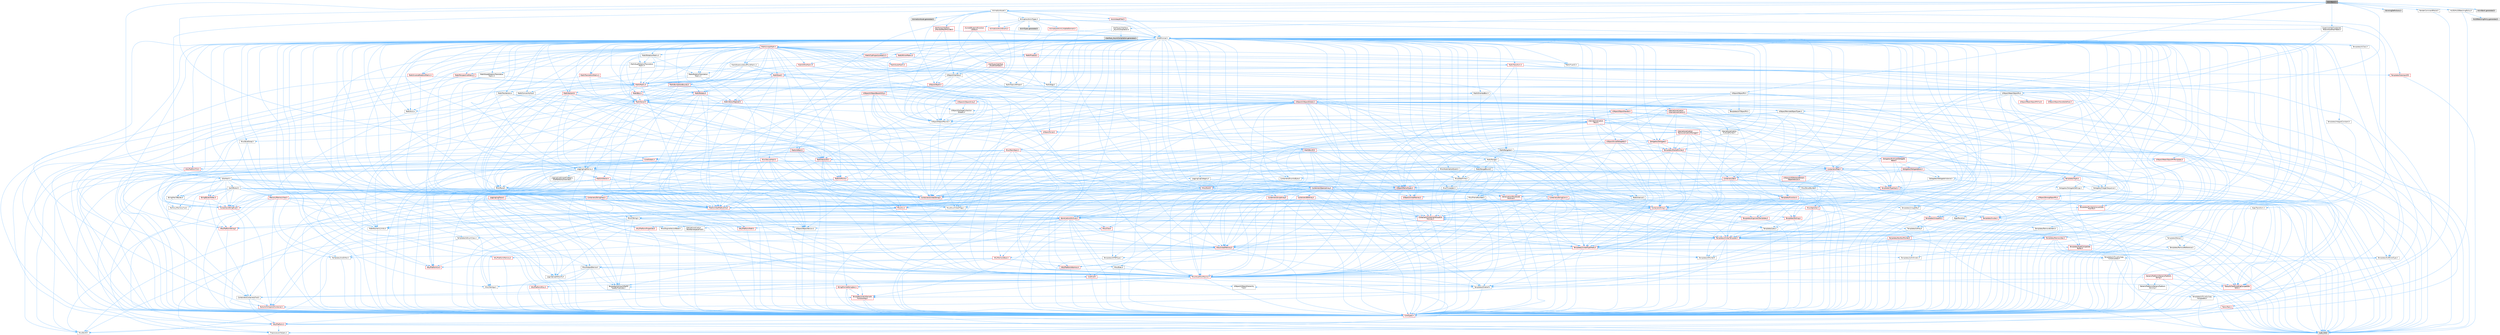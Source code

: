 digraph "AnimBank.h"
{
 // INTERACTIVE_SVG=YES
 // LATEX_PDF_SIZE
  bgcolor="transparent";
  edge [fontname=Helvetica,fontsize=10,labelfontname=Helvetica,labelfontsize=10];
  node [fontname=Helvetica,fontsize=10,shape=box,height=0.2,width=0.4];
  Node1 [id="Node000001",label="AnimBank.h",height=0.2,width=0.4,color="gray40", fillcolor="grey60", style="filled", fontcolor="black",tooltip=" "];
  Node1 -> Node2 [id="edge1_Node000001_Node000002",color="steelblue1",style="solid",tooltip=" "];
  Node2 [id="Node000002",label="AnimationAsset.h",height=0.2,width=0.4,color="grey40", fillcolor="white", style="filled",URL="$d4/df8/AnimationAsset_8h.html",tooltip=" "];
  Node2 -> Node3 [id="edge2_Node000002_Node000003",color="steelblue1",style="solid",tooltip=" "];
  Node3 [id="Node000003",label="CoreMinimal.h",height=0.2,width=0.4,color="grey40", fillcolor="white", style="filled",URL="$d7/d67/CoreMinimal_8h.html",tooltip=" "];
  Node3 -> Node4 [id="edge3_Node000003_Node000004",color="steelblue1",style="solid",tooltip=" "];
  Node4 [id="Node000004",label="CoreTypes.h",height=0.2,width=0.4,color="red", fillcolor="#FFF0F0", style="filled",URL="$dc/dec/CoreTypes_8h.html",tooltip=" "];
  Node4 -> Node5 [id="edge4_Node000004_Node000005",color="steelblue1",style="solid",tooltip=" "];
  Node5 [id="Node000005",label="HAL/Platform.h",height=0.2,width=0.4,color="red", fillcolor="#FFF0F0", style="filled",URL="$d9/dd0/Platform_8h.html",tooltip=" "];
  Node5 -> Node6 [id="edge5_Node000005_Node000006",color="steelblue1",style="solid",tooltip=" "];
  Node6 [id="Node000006",label="Misc/Build.h",height=0.2,width=0.4,color="grey40", fillcolor="white", style="filled",URL="$d3/dbb/Build_8h.html",tooltip=" "];
  Node5 -> Node8 [id="edge6_Node000005_Node000008",color="steelblue1",style="solid",tooltip=" "];
  Node8 [id="Node000008",label="type_traits",height=0.2,width=0.4,color="grey60", fillcolor="#E0E0E0", style="filled",tooltip=" "];
  Node5 -> Node9 [id="edge7_Node000005_Node000009",color="steelblue1",style="solid",tooltip=" "];
  Node9 [id="Node000009",label="PreprocessorHelpers.h",height=0.2,width=0.4,color="grey40", fillcolor="white", style="filled",URL="$db/ddb/PreprocessorHelpers_8h.html",tooltip=" "];
  Node3 -> Node18 [id="edge8_Node000003_Node000018",color="steelblue1",style="solid",tooltip=" "];
  Node18 [id="Node000018",label="CoreFwd.h",height=0.2,width=0.4,color="red", fillcolor="#FFF0F0", style="filled",URL="$d1/d1e/CoreFwd_8h.html",tooltip=" "];
  Node18 -> Node4 [id="edge9_Node000018_Node000004",color="steelblue1",style="solid",tooltip=" "];
  Node18 -> Node19 [id="edge10_Node000018_Node000019",color="steelblue1",style="solid",tooltip=" "];
  Node19 [id="Node000019",label="Containers/ContainersFwd.h",height=0.2,width=0.4,color="grey40", fillcolor="white", style="filled",URL="$d4/d0a/ContainersFwd_8h.html",tooltip=" "];
  Node19 -> Node5 [id="edge11_Node000019_Node000005",color="steelblue1",style="solid",tooltip=" "];
  Node19 -> Node4 [id="edge12_Node000019_Node000004",color="steelblue1",style="solid",tooltip=" "];
  Node19 -> Node20 [id="edge13_Node000019_Node000020",color="steelblue1",style="solid",tooltip=" "];
  Node20 [id="Node000020",label="Traits/IsContiguousContainer.h",height=0.2,width=0.4,color="red", fillcolor="#FFF0F0", style="filled",URL="$d5/d3c/IsContiguousContainer_8h.html",tooltip=" "];
  Node20 -> Node4 [id="edge14_Node000020_Node000004",color="steelblue1",style="solid",tooltip=" "];
  Node18 -> Node24 [id="edge15_Node000018_Node000024",color="steelblue1",style="solid",tooltip=" "];
  Node24 [id="Node000024",label="UObject/UObjectHierarchy\lFwd.h",height=0.2,width=0.4,color="grey40", fillcolor="white", style="filled",URL="$d3/d13/UObjectHierarchyFwd_8h.html",tooltip=" "];
  Node3 -> Node24 [id="edge16_Node000003_Node000024",color="steelblue1",style="solid",tooltip=" "];
  Node3 -> Node19 [id="edge17_Node000003_Node000019",color="steelblue1",style="solid",tooltip=" "];
  Node3 -> Node25 [id="edge18_Node000003_Node000025",color="steelblue1",style="solid",tooltip=" "];
  Node25 [id="Node000025",label="Misc/VarArgs.h",height=0.2,width=0.4,color="grey40", fillcolor="white", style="filled",URL="$d5/d6f/VarArgs_8h.html",tooltip=" "];
  Node25 -> Node4 [id="edge19_Node000025_Node000004",color="steelblue1",style="solid",tooltip=" "];
  Node3 -> Node26 [id="edge20_Node000003_Node000026",color="steelblue1",style="solid",tooltip=" "];
  Node26 [id="Node000026",label="Logging/LogVerbosity.h",height=0.2,width=0.4,color="grey40", fillcolor="white", style="filled",URL="$d2/d8f/LogVerbosity_8h.html",tooltip=" "];
  Node26 -> Node4 [id="edge21_Node000026_Node000004",color="steelblue1",style="solid",tooltip=" "];
  Node3 -> Node27 [id="edge22_Node000003_Node000027",color="steelblue1",style="solid",tooltip=" "];
  Node27 [id="Node000027",label="Misc/OutputDevice.h",height=0.2,width=0.4,color="grey40", fillcolor="white", style="filled",URL="$d7/d32/OutputDevice_8h.html",tooltip=" "];
  Node27 -> Node18 [id="edge23_Node000027_Node000018",color="steelblue1",style="solid",tooltip=" "];
  Node27 -> Node4 [id="edge24_Node000027_Node000004",color="steelblue1",style="solid",tooltip=" "];
  Node27 -> Node26 [id="edge25_Node000027_Node000026",color="steelblue1",style="solid",tooltip=" "];
  Node27 -> Node25 [id="edge26_Node000027_Node000025",color="steelblue1",style="solid",tooltip=" "];
  Node27 -> Node28 [id="edge27_Node000027_Node000028",color="steelblue1",style="solid",tooltip=" "];
  Node28 [id="Node000028",label="Templates/IsArrayOrRefOf\lTypeByPredicate.h",height=0.2,width=0.4,color="grey40", fillcolor="white", style="filled",URL="$d6/da1/IsArrayOrRefOfTypeByPredicate_8h.html",tooltip=" "];
  Node28 -> Node4 [id="edge28_Node000028_Node000004",color="steelblue1",style="solid",tooltip=" "];
  Node27 -> Node29 [id="edge29_Node000027_Node000029",color="steelblue1",style="solid",tooltip=" "];
  Node29 [id="Node000029",label="Templates/IsValidVariadic\lFunctionArg.h",height=0.2,width=0.4,color="red", fillcolor="#FFF0F0", style="filled",URL="$d0/dc8/IsValidVariadicFunctionArg_8h.html",tooltip=" "];
  Node29 -> Node4 [id="edge30_Node000029_Node000004",color="steelblue1",style="solid",tooltip=" "];
  Node29 -> Node8 [id="edge31_Node000029_Node000008",color="steelblue1",style="solid",tooltip=" "];
  Node27 -> Node31 [id="edge32_Node000027_Node000031",color="steelblue1",style="solid",tooltip=" "];
  Node31 [id="Node000031",label="Traits/IsCharEncodingCompatible\lWith.h",height=0.2,width=0.4,color="red", fillcolor="#FFF0F0", style="filled",URL="$df/dd1/IsCharEncodingCompatibleWith_8h.html",tooltip=" "];
  Node31 -> Node8 [id="edge33_Node000031_Node000008",color="steelblue1",style="solid",tooltip=" "];
  Node3 -> Node33 [id="edge34_Node000003_Node000033",color="steelblue1",style="solid",tooltip=" "];
  Node33 [id="Node000033",label="HAL/PlatformCrt.h",height=0.2,width=0.4,color="red", fillcolor="#FFF0F0", style="filled",URL="$d8/d75/PlatformCrt_8h.html",tooltip=" "];
  Node3 -> Node43 [id="edge35_Node000003_Node000043",color="steelblue1",style="solid",tooltip=" "];
  Node43 [id="Node000043",label="HAL/PlatformMisc.h",height=0.2,width=0.4,color="red", fillcolor="#FFF0F0", style="filled",URL="$d0/df5/PlatformMisc_8h.html",tooltip=" "];
  Node43 -> Node4 [id="edge36_Node000043_Node000004",color="steelblue1",style="solid",tooltip=" "];
  Node3 -> Node62 [id="edge37_Node000003_Node000062",color="steelblue1",style="solid",tooltip=" "];
  Node62 [id="Node000062",label="Misc/AssertionMacros.h",height=0.2,width=0.4,color="red", fillcolor="#FFF0F0", style="filled",URL="$d0/dfa/AssertionMacros_8h.html",tooltip=" "];
  Node62 -> Node4 [id="edge38_Node000062_Node000004",color="steelblue1",style="solid",tooltip=" "];
  Node62 -> Node5 [id="edge39_Node000062_Node000005",color="steelblue1",style="solid",tooltip=" "];
  Node62 -> Node43 [id="edge40_Node000062_Node000043",color="steelblue1",style="solid",tooltip=" "];
  Node62 -> Node9 [id="edge41_Node000062_Node000009",color="steelblue1",style="solid",tooltip=" "];
  Node62 -> Node63 [id="edge42_Node000062_Node000063",color="steelblue1",style="solid",tooltip=" "];
  Node63 [id="Node000063",label="Templates/EnableIf.h",height=0.2,width=0.4,color="grey40", fillcolor="white", style="filled",URL="$d7/d60/EnableIf_8h.html",tooltip=" "];
  Node63 -> Node4 [id="edge43_Node000063_Node000004",color="steelblue1",style="solid",tooltip=" "];
  Node62 -> Node28 [id="edge44_Node000062_Node000028",color="steelblue1",style="solid",tooltip=" "];
  Node62 -> Node29 [id="edge45_Node000062_Node000029",color="steelblue1",style="solid",tooltip=" "];
  Node62 -> Node31 [id="edge46_Node000062_Node000031",color="steelblue1",style="solid",tooltip=" "];
  Node62 -> Node25 [id="edge47_Node000062_Node000025",color="steelblue1",style="solid",tooltip=" "];
  Node62 -> Node64 [id="edge48_Node000062_Node000064",color="steelblue1",style="solid",tooltip=" "];
  Node64 [id="Node000064",label="String/FormatStringSan.h",height=0.2,width=0.4,color="red", fillcolor="#FFF0F0", style="filled",URL="$d3/d8b/FormatStringSan_8h.html",tooltip=" "];
  Node64 -> Node8 [id="edge49_Node000064_Node000008",color="steelblue1",style="solid",tooltip=" "];
  Node64 -> Node4 [id="edge50_Node000064_Node000004",color="steelblue1",style="solid",tooltip=" "];
  Node64 -> Node29 [id="edge51_Node000064_Node000029",color="steelblue1",style="solid",tooltip=" "];
  Node64 -> Node19 [id="edge52_Node000064_Node000019",color="steelblue1",style="solid",tooltip=" "];
  Node3 -> Node71 [id="edge53_Node000003_Node000071",color="steelblue1",style="solid",tooltip=" "];
  Node71 [id="Node000071",label="Templates/IsPointer.h",height=0.2,width=0.4,color="grey40", fillcolor="white", style="filled",URL="$d7/d05/IsPointer_8h.html",tooltip=" "];
  Node71 -> Node4 [id="edge54_Node000071_Node000004",color="steelblue1",style="solid",tooltip=" "];
  Node3 -> Node72 [id="edge55_Node000003_Node000072",color="steelblue1",style="solid",tooltip=" "];
  Node72 [id="Node000072",label="HAL/PlatformMemory.h",height=0.2,width=0.4,color="red", fillcolor="#FFF0F0", style="filled",URL="$de/d68/PlatformMemory_8h.html",tooltip=" "];
  Node72 -> Node4 [id="edge56_Node000072_Node000004",color="steelblue1",style="solid",tooltip=" "];
  Node3 -> Node55 [id="edge57_Node000003_Node000055",color="steelblue1",style="solid",tooltip=" "];
  Node55 [id="Node000055",label="HAL/PlatformAtomics.h",height=0.2,width=0.4,color="red", fillcolor="#FFF0F0", style="filled",URL="$d3/d36/PlatformAtomics_8h.html",tooltip=" "];
  Node55 -> Node4 [id="edge58_Node000055_Node000004",color="steelblue1",style="solid",tooltip=" "];
  Node3 -> Node77 [id="edge59_Node000003_Node000077",color="steelblue1",style="solid",tooltip=" "];
  Node77 [id="Node000077",label="Misc/Exec.h",height=0.2,width=0.4,color="grey40", fillcolor="white", style="filled",URL="$de/ddb/Exec_8h.html",tooltip=" "];
  Node77 -> Node4 [id="edge60_Node000077_Node000004",color="steelblue1",style="solid",tooltip=" "];
  Node77 -> Node62 [id="edge61_Node000077_Node000062",color="steelblue1",style="solid",tooltip=" "];
  Node3 -> Node78 [id="edge62_Node000003_Node000078",color="steelblue1",style="solid",tooltip=" "];
  Node78 [id="Node000078",label="HAL/MemoryBase.h",height=0.2,width=0.4,color="red", fillcolor="#FFF0F0", style="filled",URL="$d6/d9f/MemoryBase_8h.html",tooltip=" "];
  Node78 -> Node4 [id="edge63_Node000078_Node000004",color="steelblue1",style="solid",tooltip=" "];
  Node78 -> Node55 [id="edge64_Node000078_Node000055",color="steelblue1",style="solid",tooltip=" "];
  Node78 -> Node33 [id="edge65_Node000078_Node000033",color="steelblue1",style="solid",tooltip=" "];
  Node78 -> Node77 [id="edge66_Node000078_Node000077",color="steelblue1",style="solid",tooltip=" "];
  Node78 -> Node27 [id="edge67_Node000078_Node000027",color="steelblue1",style="solid",tooltip=" "];
  Node3 -> Node88 [id="edge68_Node000003_Node000088",color="steelblue1",style="solid",tooltip=" "];
  Node88 [id="Node000088",label="HAL/UnrealMemory.h",height=0.2,width=0.4,color="red", fillcolor="#FFF0F0", style="filled",URL="$d9/d96/UnrealMemory_8h.html",tooltip=" "];
  Node88 -> Node4 [id="edge69_Node000088_Node000004",color="steelblue1",style="solid",tooltip=" "];
  Node88 -> Node78 [id="edge70_Node000088_Node000078",color="steelblue1",style="solid",tooltip=" "];
  Node88 -> Node72 [id="edge71_Node000088_Node000072",color="steelblue1",style="solid",tooltip=" "];
  Node88 -> Node71 [id="edge72_Node000088_Node000071",color="steelblue1",style="solid",tooltip=" "];
  Node3 -> Node90 [id="edge73_Node000003_Node000090",color="steelblue1",style="solid",tooltip=" "];
  Node90 [id="Node000090",label="Templates/IsArithmetic.h",height=0.2,width=0.4,color="grey40", fillcolor="white", style="filled",URL="$d2/d5d/IsArithmetic_8h.html",tooltip=" "];
  Node90 -> Node4 [id="edge74_Node000090_Node000004",color="steelblue1",style="solid",tooltip=" "];
  Node3 -> Node84 [id="edge75_Node000003_Node000084",color="steelblue1",style="solid",tooltip=" "];
  Node84 [id="Node000084",label="Templates/AndOrNot.h",height=0.2,width=0.4,color="grey40", fillcolor="white", style="filled",URL="$db/d0a/AndOrNot_8h.html",tooltip=" "];
  Node84 -> Node4 [id="edge76_Node000084_Node000004",color="steelblue1",style="solid",tooltip=" "];
  Node3 -> Node91 [id="edge77_Node000003_Node000091",color="steelblue1",style="solid",tooltip=" "];
  Node91 [id="Node000091",label="Templates/IsPODType.h",height=0.2,width=0.4,color="grey40", fillcolor="white", style="filled",URL="$d7/db1/IsPODType_8h.html",tooltip=" "];
  Node91 -> Node4 [id="edge78_Node000091_Node000004",color="steelblue1",style="solid",tooltip=" "];
  Node3 -> Node92 [id="edge79_Node000003_Node000092",color="steelblue1",style="solid",tooltip=" "];
  Node92 [id="Node000092",label="Templates/IsUECoreType.h",height=0.2,width=0.4,color="grey40", fillcolor="white", style="filled",URL="$d1/db8/IsUECoreType_8h.html",tooltip=" "];
  Node92 -> Node4 [id="edge80_Node000092_Node000004",color="steelblue1",style="solid",tooltip=" "];
  Node92 -> Node8 [id="edge81_Node000092_Node000008",color="steelblue1",style="solid",tooltip=" "];
  Node3 -> Node85 [id="edge82_Node000003_Node000085",color="steelblue1",style="solid",tooltip=" "];
  Node85 [id="Node000085",label="Templates/IsTriviallyCopy\lConstructible.h",height=0.2,width=0.4,color="grey40", fillcolor="white", style="filled",URL="$d3/d78/IsTriviallyCopyConstructible_8h.html",tooltip=" "];
  Node85 -> Node4 [id="edge83_Node000085_Node000004",color="steelblue1",style="solid",tooltip=" "];
  Node85 -> Node8 [id="edge84_Node000085_Node000008",color="steelblue1",style="solid",tooltip=" "];
  Node3 -> Node93 [id="edge85_Node000003_Node000093",color="steelblue1",style="solid",tooltip=" "];
  Node93 [id="Node000093",label="Templates/UnrealTypeTraits.h",height=0.2,width=0.4,color="red", fillcolor="#FFF0F0", style="filled",URL="$d2/d2d/UnrealTypeTraits_8h.html",tooltip=" "];
  Node93 -> Node4 [id="edge86_Node000093_Node000004",color="steelblue1",style="solid",tooltip=" "];
  Node93 -> Node71 [id="edge87_Node000093_Node000071",color="steelblue1",style="solid",tooltip=" "];
  Node93 -> Node62 [id="edge88_Node000093_Node000062",color="steelblue1",style="solid",tooltip=" "];
  Node93 -> Node84 [id="edge89_Node000093_Node000084",color="steelblue1",style="solid",tooltip=" "];
  Node93 -> Node63 [id="edge90_Node000093_Node000063",color="steelblue1",style="solid",tooltip=" "];
  Node93 -> Node90 [id="edge91_Node000093_Node000090",color="steelblue1",style="solid",tooltip=" "];
  Node93 -> Node91 [id="edge92_Node000093_Node000091",color="steelblue1",style="solid",tooltip=" "];
  Node93 -> Node92 [id="edge93_Node000093_Node000092",color="steelblue1",style="solid",tooltip=" "];
  Node93 -> Node85 [id="edge94_Node000093_Node000085",color="steelblue1",style="solid",tooltip=" "];
  Node3 -> Node63 [id="edge95_Node000003_Node000063",color="steelblue1",style="solid",tooltip=" "];
  Node3 -> Node95 [id="edge96_Node000003_Node000095",color="steelblue1",style="solid",tooltip=" "];
  Node95 [id="Node000095",label="Templates/RemoveReference.h",height=0.2,width=0.4,color="grey40", fillcolor="white", style="filled",URL="$da/dbe/RemoveReference_8h.html",tooltip=" "];
  Node95 -> Node4 [id="edge97_Node000095_Node000004",color="steelblue1",style="solid",tooltip=" "];
  Node3 -> Node96 [id="edge98_Node000003_Node000096",color="steelblue1",style="solid",tooltip=" "];
  Node96 [id="Node000096",label="Templates/IntegralConstant.h",height=0.2,width=0.4,color="grey40", fillcolor="white", style="filled",URL="$db/d1b/IntegralConstant_8h.html",tooltip=" "];
  Node96 -> Node4 [id="edge99_Node000096_Node000004",color="steelblue1",style="solid",tooltip=" "];
  Node3 -> Node97 [id="edge100_Node000003_Node000097",color="steelblue1",style="solid",tooltip=" "];
  Node97 [id="Node000097",label="Templates/IsClass.h",height=0.2,width=0.4,color="grey40", fillcolor="white", style="filled",URL="$db/dcb/IsClass_8h.html",tooltip=" "];
  Node97 -> Node4 [id="edge101_Node000097_Node000004",color="steelblue1",style="solid",tooltip=" "];
  Node3 -> Node98 [id="edge102_Node000003_Node000098",color="steelblue1",style="solid",tooltip=" "];
  Node98 [id="Node000098",label="Templates/TypeCompatible\lBytes.h",height=0.2,width=0.4,color="red", fillcolor="#FFF0F0", style="filled",URL="$df/d0a/TypeCompatibleBytes_8h.html",tooltip=" "];
  Node98 -> Node4 [id="edge103_Node000098_Node000004",color="steelblue1",style="solid",tooltip=" "];
  Node98 -> Node8 [id="edge104_Node000098_Node000008",color="steelblue1",style="solid",tooltip=" "];
  Node3 -> Node20 [id="edge105_Node000003_Node000020",color="steelblue1",style="solid",tooltip=" "];
  Node3 -> Node99 [id="edge106_Node000003_Node000099",color="steelblue1",style="solid",tooltip=" "];
  Node99 [id="Node000099",label="Templates/UnrealTemplate.h",height=0.2,width=0.4,color="red", fillcolor="#FFF0F0", style="filled",URL="$d4/d24/UnrealTemplate_8h.html",tooltip=" "];
  Node99 -> Node4 [id="edge107_Node000099_Node000004",color="steelblue1",style="solid",tooltip=" "];
  Node99 -> Node71 [id="edge108_Node000099_Node000071",color="steelblue1",style="solid",tooltip=" "];
  Node99 -> Node88 [id="edge109_Node000099_Node000088",color="steelblue1",style="solid",tooltip=" "];
  Node99 -> Node93 [id="edge110_Node000099_Node000093",color="steelblue1",style="solid",tooltip=" "];
  Node99 -> Node95 [id="edge111_Node000099_Node000095",color="steelblue1",style="solid",tooltip=" "];
  Node99 -> Node98 [id="edge112_Node000099_Node000098",color="steelblue1",style="solid",tooltip=" "];
  Node99 -> Node20 [id="edge113_Node000099_Node000020",color="steelblue1",style="solid",tooltip=" "];
  Node99 -> Node8 [id="edge114_Node000099_Node000008",color="steelblue1",style="solid",tooltip=" "];
  Node3 -> Node48 [id="edge115_Node000003_Node000048",color="steelblue1",style="solid",tooltip=" "];
  Node48 [id="Node000048",label="Math/NumericLimits.h",height=0.2,width=0.4,color="grey40", fillcolor="white", style="filled",URL="$df/d1b/NumericLimits_8h.html",tooltip=" "];
  Node48 -> Node4 [id="edge116_Node000048_Node000004",color="steelblue1",style="solid",tooltip=" "];
  Node3 -> Node103 [id="edge117_Node000003_Node000103",color="steelblue1",style="solid",tooltip=" "];
  Node103 [id="Node000103",label="HAL/PlatformMath.h",height=0.2,width=0.4,color="red", fillcolor="#FFF0F0", style="filled",URL="$dc/d53/PlatformMath_8h.html",tooltip=" "];
  Node103 -> Node4 [id="edge118_Node000103_Node000004",color="steelblue1",style="solid",tooltip=" "];
  Node3 -> Node86 [id="edge119_Node000003_Node000086",color="steelblue1",style="solid",tooltip=" "];
  Node86 [id="Node000086",label="Templates/IsTriviallyCopy\lAssignable.h",height=0.2,width=0.4,color="grey40", fillcolor="white", style="filled",URL="$d2/df2/IsTriviallyCopyAssignable_8h.html",tooltip=" "];
  Node86 -> Node4 [id="edge120_Node000086_Node000004",color="steelblue1",style="solid",tooltip=" "];
  Node86 -> Node8 [id="edge121_Node000086_Node000008",color="steelblue1",style="solid",tooltip=" "];
  Node3 -> Node111 [id="edge122_Node000003_Node000111",color="steelblue1",style="solid",tooltip=" "];
  Node111 [id="Node000111",label="Templates/MemoryOps.h",height=0.2,width=0.4,color="red", fillcolor="#FFF0F0", style="filled",URL="$db/dea/MemoryOps_8h.html",tooltip=" "];
  Node111 -> Node4 [id="edge123_Node000111_Node000004",color="steelblue1",style="solid",tooltip=" "];
  Node111 -> Node88 [id="edge124_Node000111_Node000088",color="steelblue1",style="solid",tooltip=" "];
  Node111 -> Node86 [id="edge125_Node000111_Node000086",color="steelblue1",style="solid",tooltip=" "];
  Node111 -> Node85 [id="edge126_Node000111_Node000085",color="steelblue1",style="solid",tooltip=" "];
  Node111 -> Node93 [id="edge127_Node000111_Node000093",color="steelblue1",style="solid",tooltip=" "];
  Node111 -> Node8 [id="edge128_Node000111_Node000008",color="steelblue1",style="solid",tooltip=" "];
  Node3 -> Node112 [id="edge129_Node000003_Node000112",color="steelblue1",style="solid",tooltip=" "];
  Node112 [id="Node000112",label="Containers/ContainerAllocation\lPolicies.h",height=0.2,width=0.4,color="red", fillcolor="#FFF0F0", style="filled",URL="$d7/dff/ContainerAllocationPolicies_8h.html",tooltip=" "];
  Node112 -> Node4 [id="edge130_Node000112_Node000004",color="steelblue1",style="solid",tooltip=" "];
  Node112 -> Node112 [id="edge131_Node000112_Node000112",color="steelblue1",style="solid",tooltip=" "];
  Node112 -> Node103 [id="edge132_Node000112_Node000103",color="steelblue1",style="solid",tooltip=" "];
  Node112 -> Node88 [id="edge133_Node000112_Node000088",color="steelblue1",style="solid",tooltip=" "];
  Node112 -> Node48 [id="edge134_Node000112_Node000048",color="steelblue1",style="solid",tooltip=" "];
  Node112 -> Node62 [id="edge135_Node000112_Node000062",color="steelblue1",style="solid",tooltip=" "];
  Node112 -> Node111 [id="edge136_Node000112_Node000111",color="steelblue1",style="solid",tooltip=" "];
  Node112 -> Node98 [id="edge137_Node000112_Node000098",color="steelblue1",style="solid",tooltip=" "];
  Node112 -> Node8 [id="edge138_Node000112_Node000008",color="steelblue1",style="solid",tooltip=" "];
  Node3 -> Node115 [id="edge139_Node000003_Node000115",color="steelblue1",style="solid",tooltip=" "];
  Node115 [id="Node000115",label="Templates/IsEnumClass.h",height=0.2,width=0.4,color="grey40", fillcolor="white", style="filled",URL="$d7/d15/IsEnumClass_8h.html",tooltip=" "];
  Node115 -> Node4 [id="edge140_Node000115_Node000004",color="steelblue1",style="solid",tooltip=" "];
  Node115 -> Node84 [id="edge141_Node000115_Node000084",color="steelblue1",style="solid",tooltip=" "];
  Node3 -> Node116 [id="edge142_Node000003_Node000116",color="steelblue1",style="solid",tooltip=" "];
  Node116 [id="Node000116",label="HAL/PlatformProperties.h",height=0.2,width=0.4,color="red", fillcolor="#FFF0F0", style="filled",URL="$d9/db0/PlatformProperties_8h.html",tooltip=" "];
  Node116 -> Node4 [id="edge143_Node000116_Node000004",color="steelblue1",style="solid",tooltip=" "];
  Node3 -> Node119 [id="edge144_Node000003_Node000119",color="steelblue1",style="solid",tooltip=" "];
  Node119 [id="Node000119",label="Misc/EngineVersionBase.h",height=0.2,width=0.4,color="grey40", fillcolor="white", style="filled",URL="$d5/d2b/EngineVersionBase_8h.html",tooltip=" "];
  Node119 -> Node4 [id="edge145_Node000119_Node000004",color="steelblue1",style="solid",tooltip=" "];
  Node3 -> Node120 [id="edge146_Node000003_Node000120",color="steelblue1",style="solid",tooltip=" "];
  Node120 [id="Node000120",label="Internationalization\l/TextNamespaceFwd.h",height=0.2,width=0.4,color="grey40", fillcolor="white", style="filled",URL="$d8/d97/TextNamespaceFwd_8h.html",tooltip=" "];
  Node120 -> Node4 [id="edge147_Node000120_Node000004",color="steelblue1",style="solid",tooltip=" "];
  Node3 -> Node121 [id="edge148_Node000003_Node000121",color="steelblue1",style="solid",tooltip=" "];
  Node121 [id="Node000121",label="Serialization/Archive.h",height=0.2,width=0.4,color="red", fillcolor="#FFF0F0", style="filled",URL="$d7/d3b/Archive_8h.html",tooltip=" "];
  Node121 -> Node18 [id="edge149_Node000121_Node000018",color="steelblue1",style="solid",tooltip=" "];
  Node121 -> Node4 [id="edge150_Node000121_Node000004",color="steelblue1",style="solid",tooltip=" "];
  Node121 -> Node116 [id="edge151_Node000121_Node000116",color="steelblue1",style="solid",tooltip=" "];
  Node121 -> Node120 [id="edge152_Node000121_Node000120",color="steelblue1",style="solid",tooltip=" "];
  Node121 -> Node62 [id="edge153_Node000121_Node000062",color="steelblue1",style="solid",tooltip=" "];
  Node121 -> Node6 [id="edge154_Node000121_Node000006",color="steelblue1",style="solid",tooltip=" "];
  Node121 -> Node119 [id="edge155_Node000121_Node000119",color="steelblue1",style="solid",tooltip=" "];
  Node121 -> Node25 [id="edge156_Node000121_Node000025",color="steelblue1",style="solid",tooltip=" "];
  Node121 -> Node63 [id="edge157_Node000121_Node000063",color="steelblue1",style="solid",tooltip=" "];
  Node121 -> Node28 [id="edge158_Node000121_Node000028",color="steelblue1",style="solid",tooltip=" "];
  Node121 -> Node115 [id="edge159_Node000121_Node000115",color="steelblue1",style="solid",tooltip=" "];
  Node121 -> Node29 [id="edge160_Node000121_Node000029",color="steelblue1",style="solid",tooltip=" "];
  Node121 -> Node99 [id="edge161_Node000121_Node000099",color="steelblue1",style="solid",tooltip=" "];
  Node121 -> Node31 [id="edge162_Node000121_Node000031",color="steelblue1",style="solid",tooltip=" "];
  Node121 -> Node124 [id="edge163_Node000121_Node000124",color="steelblue1",style="solid",tooltip=" "];
  Node124 [id="Node000124",label="UObject/ObjectVersion.h",height=0.2,width=0.4,color="grey40", fillcolor="white", style="filled",URL="$da/d63/ObjectVersion_8h.html",tooltip=" "];
  Node124 -> Node4 [id="edge164_Node000124_Node000004",color="steelblue1",style="solid",tooltip=" "];
  Node3 -> Node125 [id="edge165_Node000003_Node000125",color="steelblue1",style="solid",tooltip=" "];
  Node125 [id="Node000125",label="Templates/Less.h",height=0.2,width=0.4,color="grey40", fillcolor="white", style="filled",URL="$de/dc8/Less_8h.html",tooltip=" "];
  Node125 -> Node4 [id="edge166_Node000125_Node000004",color="steelblue1",style="solid",tooltip=" "];
  Node125 -> Node99 [id="edge167_Node000125_Node000099",color="steelblue1",style="solid",tooltip=" "];
  Node3 -> Node126 [id="edge168_Node000003_Node000126",color="steelblue1",style="solid",tooltip=" "];
  Node126 [id="Node000126",label="Templates/Sorting.h",height=0.2,width=0.4,color="red", fillcolor="#FFF0F0", style="filled",URL="$d3/d9e/Sorting_8h.html",tooltip=" "];
  Node126 -> Node4 [id="edge169_Node000126_Node000004",color="steelblue1",style="solid",tooltip=" "];
  Node126 -> Node103 [id="edge170_Node000126_Node000103",color="steelblue1",style="solid",tooltip=" "];
  Node126 -> Node125 [id="edge171_Node000126_Node000125",color="steelblue1",style="solid",tooltip=" "];
  Node3 -> Node137 [id="edge172_Node000003_Node000137",color="steelblue1",style="solid",tooltip=" "];
  Node137 [id="Node000137",label="Misc/Char.h",height=0.2,width=0.4,color="red", fillcolor="#FFF0F0", style="filled",URL="$d0/d58/Char_8h.html",tooltip=" "];
  Node137 -> Node4 [id="edge173_Node000137_Node000004",color="steelblue1",style="solid",tooltip=" "];
  Node137 -> Node8 [id="edge174_Node000137_Node000008",color="steelblue1",style="solid",tooltip=" "];
  Node3 -> Node140 [id="edge175_Node000003_Node000140",color="steelblue1",style="solid",tooltip=" "];
  Node140 [id="Node000140",label="GenericPlatform/GenericPlatform\lStricmp.h",height=0.2,width=0.4,color="grey40", fillcolor="white", style="filled",URL="$d2/d86/GenericPlatformStricmp_8h.html",tooltip=" "];
  Node140 -> Node4 [id="edge176_Node000140_Node000004",color="steelblue1",style="solid",tooltip=" "];
  Node3 -> Node141 [id="edge177_Node000003_Node000141",color="steelblue1",style="solid",tooltip=" "];
  Node141 [id="Node000141",label="GenericPlatform/GenericPlatform\lString.h",height=0.2,width=0.4,color="red", fillcolor="#FFF0F0", style="filled",URL="$dd/d20/GenericPlatformString_8h.html",tooltip=" "];
  Node141 -> Node4 [id="edge178_Node000141_Node000004",color="steelblue1",style="solid",tooltip=" "];
  Node141 -> Node140 [id="edge179_Node000141_Node000140",color="steelblue1",style="solid",tooltip=" "];
  Node141 -> Node63 [id="edge180_Node000141_Node000063",color="steelblue1",style="solid",tooltip=" "];
  Node141 -> Node31 [id="edge181_Node000141_Node000031",color="steelblue1",style="solid",tooltip=" "];
  Node141 -> Node8 [id="edge182_Node000141_Node000008",color="steelblue1",style="solid",tooltip=" "];
  Node3 -> Node74 [id="edge183_Node000003_Node000074",color="steelblue1",style="solid",tooltip=" "];
  Node74 [id="Node000074",label="HAL/PlatformString.h",height=0.2,width=0.4,color="red", fillcolor="#FFF0F0", style="filled",URL="$db/db5/PlatformString_8h.html",tooltip=" "];
  Node74 -> Node4 [id="edge184_Node000074_Node000004",color="steelblue1",style="solid",tooltip=" "];
  Node3 -> Node144 [id="edge185_Node000003_Node000144",color="steelblue1",style="solid",tooltip=" "];
  Node144 [id="Node000144",label="Misc/CString.h",height=0.2,width=0.4,color="grey40", fillcolor="white", style="filled",URL="$d2/d49/CString_8h.html",tooltip=" "];
  Node144 -> Node4 [id="edge186_Node000144_Node000004",color="steelblue1",style="solid",tooltip=" "];
  Node144 -> Node33 [id="edge187_Node000144_Node000033",color="steelblue1",style="solid",tooltip=" "];
  Node144 -> Node74 [id="edge188_Node000144_Node000074",color="steelblue1",style="solid",tooltip=" "];
  Node144 -> Node62 [id="edge189_Node000144_Node000062",color="steelblue1",style="solid",tooltip=" "];
  Node144 -> Node137 [id="edge190_Node000144_Node000137",color="steelblue1",style="solid",tooltip=" "];
  Node144 -> Node25 [id="edge191_Node000144_Node000025",color="steelblue1",style="solid",tooltip=" "];
  Node144 -> Node28 [id="edge192_Node000144_Node000028",color="steelblue1",style="solid",tooltip=" "];
  Node144 -> Node29 [id="edge193_Node000144_Node000029",color="steelblue1",style="solid",tooltip=" "];
  Node144 -> Node31 [id="edge194_Node000144_Node000031",color="steelblue1",style="solid",tooltip=" "];
  Node3 -> Node145 [id="edge195_Node000003_Node000145",color="steelblue1",style="solid",tooltip=" "];
  Node145 [id="Node000145",label="Misc/Crc.h",height=0.2,width=0.4,color="red", fillcolor="#FFF0F0", style="filled",URL="$d4/dd2/Crc_8h.html",tooltip=" "];
  Node145 -> Node4 [id="edge196_Node000145_Node000004",color="steelblue1",style="solid",tooltip=" "];
  Node145 -> Node74 [id="edge197_Node000145_Node000074",color="steelblue1",style="solid",tooltip=" "];
  Node145 -> Node62 [id="edge198_Node000145_Node000062",color="steelblue1",style="solid",tooltip=" "];
  Node145 -> Node144 [id="edge199_Node000145_Node000144",color="steelblue1",style="solid",tooltip=" "];
  Node145 -> Node137 [id="edge200_Node000145_Node000137",color="steelblue1",style="solid",tooltip=" "];
  Node145 -> Node93 [id="edge201_Node000145_Node000093",color="steelblue1",style="solid",tooltip=" "];
  Node3 -> Node136 [id="edge202_Node000003_Node000136",color="steelblue1",style="solid",tooltip=" "];
  Node136 [id="Node000136",label="Math/UnrealMathUtility.h",height=0.2,width=0.4,color="red", fillcolor="#FFF0F0", style="filled",URL="$db/db8/UnrealMathUtility_8h.html",tooltip=" "];
  Node136 -> Node4 [id="edge203_Node000136_Node000004",color="steelblue1",style="solid",tooltip=" "];
  Node136 -> Node62 [id="edge204_Node000136_Node000062",color="steelblue1",style="solid",tooltip=" "];
  Node136 -> Node103 [id="edge205_Node000136_Node000103",color="steelblue1",style="solid",tooltip=" "];
  Node3 -> Node146 [id="edge206_Node000003_Node000146",color="steelblue1",style="solid",tooltip=" "];
  Node146 [id="Node000146",label="Containers/UnrealString.h",height=0.2,width=0.4,color="red", fillcolor="#FFF0F0", style="filled",URL="$d5/dba/UnrealString_8h.html",tooltip=" "];
  Node3 -> Node150 [id="edge207_Node000003_Node000150",color="steelblue1",style="solid",tooltip=" "];
  Node150 [id="Node000150",label="Containers/Array.h",height=0.2,width=0.4,color="red", fillcolor="#FFF0F0", style="filled",URL="$df/dd0/Array_8h.html",tooltip=" "];
  Node150 -> Node4 [id="edge208_Node000150_Node000004",color="steelblue1",style="solid",tooltip=" "];
  Node150 -> Node62 [id="edge209_Node000150_Node000062",color="steelblue1",style="solid",tooltip=" "];
  Node150 -> Node88 [id="edge210_Node000150_Node000088",color="steelblue1",style="solid",tooltip=" "];
  Node150 -> Node93 [id="edge211_Node000150_Node000093",color="steelblue1",style="solid",tooltip=" "];
  Node150 -> Node99 [id="edge212_Node000150_Node000099",color="steelblue1",style="solid",tooltip=" "];
  Node150 -> Node112 [id="edge213_Node000150_Node000112",color="steelblue1",style="solid",tooltip=" "];
  Node150 -> Node121 [id="edge214_Node000150_Node000121",color="steelblue1",style="solid",tooltip=" "];
  Node150 -> Node129 [id="edge215_Node000150_Node000129",color="steelblue1",style="solid",tooltip=" "];
  Node129 [id="Node000129",label="Templates/Invoke.h",height=0.2,width=0.4,color="red", fillcolor="#FFF0F0", style="filled",URL="$d7/deb/Invoke_8h.html",tooltip=" "];
  Node129 -> Node4 [id="edge216_Node000129_Node000004",color="steelblue1",style="solid",tooltip=" "];
  Node129 -> Node99 [id="edge217_Node000129_Node000099",color="steelblue1",style="solid",tooltip=" "];
  Node129 -> Node8 [id="edge218_Node000129_Node000008",color="steelblue1",style="solid",tooltip=" "];
  Node150 -> Node125 [id="edge219_Node000150_Node000125",color="steelblue1",style="solid",tooltip=" "];
  Node150 -> Node126 [id="edge220_Node000150_Node000126",color="steelblue1",style="solid",tooltip=" "];
  Node150 -> Node173 [id="edge221_Node000150_Node000173",color="steelblue1",style="solid",tooltip=" "];
  Node173 [id="Node000173",label="Templates/AlignmentTemplates.h",height=0.2,width=0.4,color="red", fillcolor="#FFF0F0", style="filled",URL="$dd/d32/AlignmentTemplates_8h.html",tooltip=" "];
  Node173 -> Node4 [id="edge222_Node000173_Node000004",color="steelblue1",style="solid",tooltip=" "];
  Node173 -> Node71 [id="edge223_Node000173_Node000071",color="steelblue1",style="solid",tooltip=" "];
  Node150 -> Node8 [id="edge224_Node000150_Node000008",color="steelblue1",style="solid",tooltip=" "];
  Node3 -> Node174 [id="edge225_Node000003_Node000174",color="steelblue1",style="solid",tooltip=" "];
  Node174 [id="Node000174",label="Misc/FrameNumber.h",height=0.2,width=0.4,color="grey40", fillcolor="white", style="filled",URL="$dd/dbd/FrameNumber_8h.html",tooltip=" "];
  Node174 -> Node4 [id="edge226_Node000174_Node000004",color="steelblue1",style="solid",tooltip=" "];
  Node174 -> Node48 [id="edge227_Node000174_Node000048",color="steelblue1",style="solid",tooltip=" "];
  Node174 -> Node136 [id="edge228_Node000174_Node000136",color="steelblue1",style="solid",tooltip=" "];
  Node174 -> Node63 [id="edge229_Node000174_Node000063",color="steelblue1",style="solid",tooltip=" "];
  Node174 -> Node93 [id="edge230_Node000174_Node000093",color="steelblue1",style="solid",tooltip=" "];
  Node3 -> Node175 [id="edge231_Node000003_Node000175",color="steelblue1",style="solid",tooltip=" "];
  Node175 [id="Node000175",label="Misc/Timespan.h",height=0.2,width=0.4,color="grey40", fillcolor="white", style="filled",URL="$da/dd9/Timespan_8h.html",tooltip=" "];
  Node175 -> Node4 [id="edge232_Node000175_Node000004",color="steelblue1",style="solid",tooltip=" "];
  Node175 -> Node176 [id="edge233_Node000175_Node000176",color="steelblue1",style="solid",tooltip=" "];
  Node176 [id="Node000176",label="Math/Interval.h",height=0.2,width=0.4,color="grey40", fillcolor="white", style="filled",URL="$d1/d55/Interval_8h.html",tooltip=" "];
  Node176 -> Node4 [id="edge234_Node000176_Node000004",color="steelblue1",style="solid",tooltip=" "];
  Node176 -> Node90 [id="edge235_Node000176_Node000090",color="steelblue1",style="solid",tooltip=" "];
  Node176 -> Node93 [id="edge236_Node000176_Node000093",color="steelblue1",style="solid",tooltip=" "];
  Node176 -> Node48 [id="edge237_Node000176_Node000048",color="steelblue1",style="solid",tooltip=" "];
  Node176 -> Node136 [id="edge238_Node000176_Node000136",color="steelblue1",style="solid",tooltip=" "];
  Node175 -> Node136 [id="edge239_Node000175_Node000136",color="steelblue1",style="solid",tooltip=" "];
  Node175 -> Node62 [id="edge240_Node000175_Node000062",color="steelblue1",style="solid",tooltip=" "];
  Node3 -> Node177 [id="edge241_Node000003_Node000177",color="steelblue1",style="solid",tooltip=" "];
  Node177 [id="Node000177",label="Containers/StringConv.h",height=0.2,width=0.4,color="red", fillcolor="#FFF0F0", style="filled",URL="$d3/ddf/StringConv_8h.html",tooltip=" "];
  Node177 -> Node4 [id="edge242_Node000177_Node000004",color="steelblue1",style="solid",tooltip=" "];
  Node177 -> Node62 [id="edge243_Node000177_Node000062",color="steelblue1",style="solid",tooltip=" "];
  Node177 -> Node112 [id="edge244_Node000177_Node000112",color="steelblue1",style="solid",tooltip=" "];
  Node177 -> Node150 [id="edge245_Node000177_Node000150",color="steelblue1",style="solid",tooltip=" "];
  Node177 -> Node144 [id="edge246_Node000177_Node000144",color="steelblue1",style="solid",tooltip=" "];
  Node177 -> Node178 [id="edge247_Node000177_Node000178",color="steelblue1",style="solid",tooltip=" "];
  Node178 [id="Node000178",label="Templates/IsArray.h",height=0.2,width=0.4,color="grey40", fillcolor="white", style="filled",URL="$d8/d8d/IsArray_8h.html",tooltip=" "];
  Node178 -> Node4 [id="edge248_Node000178_Node000004",color="steelblue1",style="solid",tooltip=" "];
  Node177 -> Node99 [id="edge249_Node000177_Node000099",color="steelblue1",style="solid",tooltip=" "];
  Node177 -> Node93 [id="edge250_Node000177_Node000093",color="steelblue1",style="solid",tooltip=" "];
  Node177 -> Node31 [id="edge251_Node000177_Node000031",color="steelblue1",style="solid",tooltip=" "];
  Node177 -> Node20 [id="edge252_Node000177_Node000020",color="steelblue1",style="solid",tooltip=" "];
  Node177 -> Node8 [id="edge253_Node000177_Node000008",color="steelblue1",style="solid",tooltip=" "];
  Node3 -> Node179 [id="edge254_Node000003_Node000179",color="steelblue1",style="solid",tooltip=" "];
  Node179 [id="Node000179",label="UObject/UnrealNames.h",height=0.2,width=0.4,color="red", fillcolor="#FFF0F0", style="filled",URL="$d8/db1/UnrealNames_8h.html",tooltip=" "];
  Node179 -> Node4 [id="edge255_Node000179_Node000004",color="steelblue1",style="solid",tooltip=" "];
  Node3 -> Node181 [id="edge256_Node000003_Node000181",color="steelblue1",style="solid",tooltip=" "];
  Node181 [id="Node000181",label="UObject/NameTypes.h",height=0.2,width=0.4,color="red", fillcolor="#FFF0F0", style="filled",URL="$d6/d35/NameTypes_8h.html",tooltip=" "];
  Node181 -> Node4 [id="edge257_Node000181_Node000004",color="steelblue1",style="solid",tooltip=" "];
  Node181 -> Node62 [id="edge258_Node000181_Node000062",color="steelblue1",style="solid",tooltip=" "];
  Node181 -> Node88 [id="edge259_Node000181_Node000088",color="steelblue1",style="solid",tooltip=" "];
  Node181 -> Node93 [id="edge260_Node000181_Node000093",color="steelblue1",style="solid",tooltip=" "];
  Node181 -> Node99 [id="edge261_Node000181_Node000099",color="steelblue1",style="solid",tooltip=" "];
  Node181 -> Node146 [id="edge262_Node000181_Node000146",color="steelblue1",style="solid",tooltip=" "];
  Node181 -> Node177 [id="edge263_Node000181_Node000177",color="steelblue1",style="solid",tooltip=" "];
  Node181 -> Node45 [id="edge264_Node000181_Node000045",color="steelblue1",style="solid",tooltip=" "];
  Node45 [id="Node000045",label="Containers/StringFwd.h",height=0.2,width=0.4,color="red", fillcolor="#FFF0F0", style="filled",URL="$df/d37/StringFwd_8h.html",tooltip=" "];
  Node45 -> Node4 [id="edge265_Node000045_Node000004",color="steelblue1",style="solid",tooltip=" "];
  Node45 -> Node20 [id="edge266_Node000045_Node000020",color="steelblue1",style="solid",tooltip=" "];
  Node181 -> Node179 [id="edge267_Node000181_Node000179",color="steelblue1",style="solid",tooltip=" "];
  Node3 -> Node189 [id="edge268_Node000003_Node000189",color="steelblue1",style="solid",tooltip=" "];
  Node189 [id="Node000189",label="Misc/Parse.h",height=0.2,width=0.4,color="grey40", fillcolor="white", style="filled",URL="$dc/d71/Parse_8h.html",tooltip=" "];
  Node189 -> Node45 [id="edge269_Node000189_Node000045",color="steelblue1",style="solid",tooltip=" "];
  Node189 -> Node146 [id="edge270_Node000189_Node000146",color="steelblue1",style="solid",tooltip=" "];
  Node189 -> Node4 [id="edge271_Node000189_Node000004",color="steelblue1",style="solid",tooltip=" "];
  Node189 -> Node33 [id="edge272_Node000189_Node000033",color="steelblue1",style="solid",tooltip=" "];
  Node189 -> Node6 [id="edge273_Node000189_Node000006",color="steelblue1",style="solid",tooltip=" "];
  Node189 -> Node50 [id="edge274_Node000189_Node000050",color="steelblue1",style="solid",tooltip=" "];
  Node50 [id="Node000050",label="Misc/EnumClassFlags.h",height=0.2,width=0.4,color="grey40", fillcolor="white", style="filled",URL="$d8/de7/EnumClassFlags_8h.html",tooltip=" "];
  Node189 -> Node190 [id="edge275_Node000189_Node000190",color="steelblue1",style="solid",tooltip=" "];
  Node190 [id="Node000190",label="Templates/Function.h",height=0.2,width=0.4,color="red", fillcolor="#FFF0F0", style="filled",URL="$df/df5/Function_8h.html",tooltip=" "];
  Node190 -> Node4 [id="edge276_Node000190_Node000004",color="steelblue1",style="solid",tooltip=" "];
  Node190 -> Node62 [id="edge277_Node000190_Node000062",color="steelblue1",style="solid",tooltip=" "];
  Node190 -> Node88 [id="edge278_Node000190_Node000088",color="steelblue1",style="solid",tooltip=" "];
  Node190 -> Node93 [id="edge279_Node000190_Node000093",color="steelblue1",style="solid",tooltip=" "];
  Node190 -> Node129 [id="edge280_Node000190_Node000129",color="steelblue1",style="solid",tooltip=" "];
  Node190 -> Node99 [id="edge281_Node000190_Node000099",color="steelblue1",style="solid",tooltip=" "];
  Node190 -> Node136 [id="edge282_Node000190_Node000136",color="steelblue1",style="solid",tooltip=" "];
  Node190 -> Node8 [id="edge283_Node000190_Node000008",color="steelblue1",style="solid",tooltip=" "];
  Node3 -> Node173 [id="edge284_Node000003_Node000173",color="steelblue1",style="solid",tooltip=" "];
  Node3 -> Node192 [id="edge285_Node000003_Node000192",color="steelblue1",style="solid",tooltip=" "];
  Node192 [id="Node000192",label="Misc/StructBuilder.h",height=0.2,width=0.4,color="grey40", fillcolor="white", style="filled",URL="$d9/db3/StructBuilder_8h.html",tooltip=" "];
  Node192 -> Node4 [id="edge286_Node000192_Node000004",color="steelblue1",style="solid",tooltip=" "];
  Node192 -> Node136 [id="edge287_Node000192_Node000136",color="steelblue1",style="solid",tooltip=" "];
  Node192 -> Node173 [id="edge288_Node000192_Node000173",color="steelblue1",style="solid",tooltip=" "];
  Node3 -> Node105 [id="edge289_Node000003_Node000105",color="steelblue1",style="solid",tooltip=" "];
  Node105 [id="Node000105",label="Templates/Decay.h",height=0.2,width=0.4,color="grey40", fillcolor="white", style="filled",URL="$dd/d0f/Decay_8h.html",tooltip=" "];
  Node105 -> Node4 [id="edge290_Node000105_Node000004",color="steelblue1",style="solid",tooltip=" "];
  Node105 -> Node95 [id="edge291_Node000105_Node000095",color="steelblue1",style="solid",tooltip=" "];
  Node105 -> Node8 [id="edge292_Node000105_Node000008",color="steelblue1",style="solid",tooltip=" "];
  Node3 -> Node193 [id="edge293_Node000003_Node000193",color="steelblue1",style="solid",tooltip=" "];
  Node193 [id="Node000193",label="Templates/PointerIsConvertible\lFromTo.h",height=0.2,width=0.4,color="red", fillcolor="#FFF0F0", style="filled",URL="$d6/d65/PointerIsConvertibleFromTo_8h.html",tooltip=" "];
  Node193 -> Node4 [id="edge294_Node000193_Node000004",color="steelblue1",style="solid",tooltip=" "];
  Node193 -> Node8 [id="edge295_Node000193_Node000008",color="steelblue1",style="solid",tooltip=" "];
  Node3 -> Node129 [id="edge296_Node000003_Node000129",color="steelblue1",style="solid",tooltip=" "];
  Node3 -> Node190 [id="edge297_Node000003_Node000190",color="steelblue1",style="solid",tooltip=" "];
  Node3 -> Node162 [id="edge298_Node000003_Node000162",color="steelblue1",style="solid",tooltip=" "];
  Node162 [id="Node000162",label="Templates/TypeHash.h",height=0.2,width=0.4,color="red", fillcolor="#FFF0F0", style="filled",URL="$d1/d62/TypeHash_8h.html",tooltip=" "];
  Node162 -> Node4 [id="edge299_Node000162_Node000004",color="steelblue1",style="solid",tooltip=" "];
  Node162 -> Node145 [id="edge300_Node000162_Node000145",color="steelblue1",style="solid",tooltip=" "];
  Node162 -> Node8 [id="edge301_Node000162_Node000008",color="steelblue1",style="solid",tooltip=" "];
  Node3 -> Node194 [id="edge302_Node000003_Node000194",color="steelblue1",style="solid",tooltip=" "];
  Node194 [id="Node000194",label="Containers/ScriptArray.h",height=0.2,width=0.4,color="red", fillcolor="#FFF0F0", style="filled",URL="$dc/daf/ScriptArray_8h.html",tooltip=" "];
  Node194 -> Node4 [id="edge303_Node000194_Node000004",color="steelblue1",style="solid",tooltip=" "];
  Node194 -> Node62 [id="edge304_Node000194_Node000062",color="steelblue1",style="solid",tooltip=" "];
  Node194 -> Node88 [id="edge305_Node000194_Node000088",color="steelblue1",style="solid",tooltip=" "];
  Node194 -> Node112 [id="edge306_Node000194_Node000112",color="steelblue1",style="solid",tooltip=" "];
  Node194 -> Node150 [id="edge307_Node000194_Node000150",color="steelblue1",style="solid",tooltip=" "];
  Node3 -> Node195 [id="edge308_Node000003_Node000195",color="steelblue1",style="solid",tooltip=" "];
  Node195 [id="Node000195",label="Containers/BitArray.h",height=0.2,width=0.4,color="red", fillcolor="#FFF0F0", style="filled",URL="$d1/de4/BitArray_8h.html",tooltip=" "];
  Node195 -> Node112 [id="edge309_Node000195_Node000112",color="steelblue1",style="solid",tooltip=" "];
  Node195 -> Node4 [id="edge310_Node000195_Node000004",color="steelblue1",style="solid",tooltip=" "];
  Node195 -> Node55 [id="edge311_Node000195_Node000055",color="steelblue1",style="solid",tooltip=" "];
  Node195 -> Node88 [id="edge312_Node000195_Node000088",color="steelblue1",style="solid",tooltip=" "];
  Node195 -> Node136 [id="edge313_Node000195_Node000136",color="steelblue1",style="solid",tooltip=" "];
  Node195 -> Node62 [id="edge314_Node000195_Node000062",color="steelblue1",style="solid",tooltip=" "];
  Node195 -> Node50 [id="edge315_Node000195_Node000050",color="steelblue1",style="solid",tooltip=" "];
  Node195 -> Node121 [id="edge316_Node000195_Node000121",color="steelblue1",style="solid",tooltip=" "];
  Node195 -> Node63 [id="edge317_Node000195_Node000063",color="steelblue1",style="solid",tooltip=" "];
  Node195 -> Node129 [id="edge318_Node000195_Node000129",color="steelblue1",style="solid",tooltip=" "];
  Node195 -> Node99 [id="edge319_Node000195_Node000099",color="steelblue1",style="solid",tooltip=" "];
  Node195 -> Node93 [id="edge320_Node000195_Node000093",color="steelblue1",style="solid",tooltip=" "];
  Node3 -> Node196 [id="edge321_Node000003_Node000196",color="steelblue1",style="solid",tooltip=" "];
  Node196 [id="Node000196",label="Containers/SparseArray.h",height=0.2,width=0.4,color="red", fillcolor="#FFF0F0", style="filled",URL="$d5/dbf/SparseArray_8h.html",tooltip=" "];
  Node196 -> Node4 [id="edge322_Node000196_Node000004",color="steelblue1",style="solid",tooltip=" "];
  Node196 -> Node62 [id="edge323_Node000196_Node000062",color="steelblue1",style="solid",tooltip=" "];
  Node196 -> Node88 [id="edge324_Node000196_Node000088",color="steelblue1",style="solid",tooltip=" "];
  Node196 -> Node93 [id="edge325_Node000196_Node000093",color="steelblue1",style="solid",tooltip=" "];
  Node196 -> Node99 [id="edge326_Node000196_Node000099",color="steelblue1",style="solid",tooltip=" "];
  Node196 -> Node112 [id="edge327_Node000196_Node000112",color="steelblue1",style="solid",tooltip=" "];
  Node196 -> Node125 [id="edge328_Node000196_Node000125",color="steelblue1",style="solid",tooltip=" "];
  Node196 -> Node150 [id="edge329_Node000196_Node000150",color="steelblue1",style="solid",tooltip=" "];
  Node196 -> Node136 [id="edge330_Node000196_Node000136",color="steelblue1",style="solid",tooltip=" "];
  Node196 -> Node194 [id="edge331_Node000196_Node000194",color="steelblue1",style="solid",tooltip=" "];
  Node196 -> Node195 [id="edge332_Node000196_Node000195",color="steelblue1",style="solid",tooltip=" "];
  Node196 -> Node197 [id="edge333_Node000196_Node000197",color="steelblue1",style="solid",tooltip=" "];
  Node197 [id="Node000197",label="Serialization/Structured\lArchive.h",height=0.2,width=0.4,color="red", fillcolor="#FFF0F0", style="filled",URL="$d9/d1e/StructuredArchive_8h.html",tooltip=" "];
  Node197 -> Node150 [id="edge334_Node000197_Node000150",color="steelblue1",style="solid",tooltip=" "];
  Node197 -> Node112 [id="edge335_Node000197_Node000112",color="steelblue1",style="solid",tooltip=" "];
  Node197 -> Node4 [id="edge336_Node000197_Node000004",color="steelblue1",style="solid",tooltip=" "];
  Node197 -> Node6 [id="edge337_Node000197_Node000006",color="steelblue1",style="solid",tooltip=" "];
  Node197 -> Node121 [id="edge338_Node000197_Node000121",color="steelblue1",style="solid",tooltip=" "];
  Node197 -> Node208 [id="edge339_Node000197_Node000208",color="steelblue1",style="solid",tooltip=" "];
  Node208 [id="Node000208",label="Templates/UniqueObj.h",height=0.2,width=0.4,color="grey40", fillcolor="white", style="filled",URL="$da/d95/UniqueObj_8h.html",tooltip=" "];
  Node208 -> Node4 [id="edge340_Node000208_Node000004",color="steelblue1",style="solid",tooltip=" "];
  Node208 -> Node209 [id="edge341_Node000208_Node000209",color="steelblue1",style="solid",tooltip=" "];
  Node209 [id="Node000209",label="Templates/UniquePtr.h",height=0.2,width=0.4,color="red", fillcolor="#FFF0F0", style="filled",URL="$de/d1a/UniquePtr_8h.html",tooltip=" "];
  Node209 -> Node4 [id="edge342_Node000209_Node000004",color="steelblue1",style="solid",tooltip=" "];
  Node209 -> Node99 [id="edge343_Node000209_Node000099",color="steelblue1",style="solid",tooltip=" "];
  Node209 -> Node178 [id="edge344_Node000209_Node000178",color="steelblue1",style="solid",tooltip=" "];
  Node209 -> Node210 [id="edge345_Node000209_Node000210",color="steelblue1",style="solid",tooltip=" "];
  Node210 [id="Node000210",label="Templates/RemoveExtent.h",height=0.2,width=0.4,color="grey40", fillcolor="white", style="filled",URL="$dc/de9/RemoveExtent_8h.html",tooltip=" "];
  Node210 -> Node4 [id="edge346_Node000210_Node000004",color="steelblue1",style="solid",tooltip=" "];
  Node209 -> Node8 [id="edge347_Node000209_Node000008",color="steelblue1",style="solid",tooltip=" "];
  Node196 -> Node146 [id="edge348_Node000196_Node000146",color="steelblue1",style="solid",tooltip=" "];
  Node3 -> Node212 [id="edge349_Node000003_Node000212",color="steelblue1",style="solid",tooltip=" "];
  Node212 [id="Node000212",label="Containers/Set.h",height=0.2,width=0.4,color="red", fillcolor="#FFF0F0", style="filled",URL="$d4/d45/Set_8h.html",tooltip=" "];
  Node212 -> Node112 [id="edge350_Node000212_Node000112",color="steelblue1",style="solid",tooltip=" "];
  Node212 -> Node196 [id="edge351_Node000212_Node000196",color="steelblue1",style="solid",tooltip=" "];
  Node212 -> Node19 [id="edge352_Node000212_Node000019",color="steelblue1",style="solid",tooltip=" "];
  Node212 -> Node136 [id="edge353_Node000212_Node000136",color="steelblue1",style="solid",tooltip=" "];
  Node212 -> Node62 [id="edge354_Node000212_Node000062",color="steelblue1",style="solid",tooltip=" "];
  Node212 -> Node192 [id="edge355_Node000212_Node000192",color="steelblue1",style="solid",tooltip=" "];
  Node212 -> Node197 [id="edge356_Node000212_Node000197",color="steelblue1",style="solid",tooltip=" "];
  Node212 -> Node190 [id="edge357_Node000212_Node000190",color="steelblue1",style="solid",tooltip=" "];
  Node212 -> Node126 [id="edge358_Node000212_Node000126",color="steelblue1",style="solid",tooltip=" "];
  Node212 -> Node162 [id="edge359_Node000212_Node000162",color="steelblue1",style="solid",tooltip=" "];
  Node212 -> Node99 [id="edge360_Node000212_Node000099",color="steelblue1",style="solid",tooltip=" "];
  Node212 -> Node8 [id="edge361_Node000212_Node000008",color="steelblue1",style="solid",tooltip=" "];
  Node3 -> Node215 [id="edge362_Node000003_Node000215",color="steelblue1",style="solid",tooltip=" "];
  Node215 [id="Node000215",label="Algo/Reverse.h",height=0.2,width=0.4,color="grey40", fillcolor="white", style="filled",URL="$d5/d93/Reverse_8h.html",tooltip=" "];
  Node215 -> Node4 [id="edge363_Node000215_Node000004",color="steelblue1",style="solid",tooltip=" "];
  Node215 -> Node99 [id="edge364_Node000215_Node000099",color="steelblue1",style="solid",tooltip=" "];
  Node3 -> Node216 [id="edge365_Node000003_Node000216",color="steelblue1",style="solid",tooltip=" "];
  Node216 [id="Node000216",label="Containers/Map.h",height=0.2,width=0.4,color="red", fillcolor="#FFF0F0", style="filled",URL="$df/d79/Map_8h.html",tooltip=" "];
  Node216 -> Node4 [id="edge366_Node000216_Node000004",color="steelblue1",style="solid",tooltip=" "];
  Node216 -> Node215 [id="edge367_Node000216_Node000215",color="steelblue1",style="solid",tooltip=" "];
  Node216 -> Node212 [id="edge368_Node000216_Node000212",color="steelblue1",style="solid",tooltip=" "];
  Node216 -> Node146 [id="edge369_Node000216_Node000146",color="steelblue1",style="solid",tooltip=" "];
  Node216 -> Node62 [id="edge370_Node000216_Node000062",color="steelblue1",style="solid",tooltip=" "];
  Node216 -> Node192 [id="edge371_Node000216_Node000192",color="steelblue1",style="solid",tooltip=" "];
  Node216 -> Node190 [id="edge372_Node000216_Node000190",color="steelblue1",style="solid",tooltip=" "];
  Node216 -> Node126 [id="edge373_Node000216_Node000126",color="steelblue1",style="solid",tooltip=" "];
  Node216 -> Node217 [id="edge374_Node000216_Node000217",color="steelblue1",style="solid",tooltip=" "];
  Node217 [id="Node000217",label="Templates/Tuple.h",height=0.2,width=0.4,color="red", fillcolor="#FFF0F0", style="filled",URL="$d2/d4f/Tuple_8h.html",tooltip=" "];
  Node217 -> Node4 [id="edge375_Node000217_Node000004",color="steelblue1",style="solid",tooltip=" "];
  Node217 -> Node99 [id="edge376_Node000217_Node000099",color="steelblue1",style="solid",tooltip=" "];
  Node217 -> Node218 [id="edge377_Node000217_Node000218",color="steelblue1",style="solid",tooltip=" "];
  Node218 [id="Node000218",label="Delegates/IntegerSequence.h",height=0.2,width=0.4,color="grey40", fillcolor="white", style="filled",URL="$d2/dcc/IntegerSequence_8h.html",tooltip=" "];
  Node218 -> Node4 [id="edge378_Node000218_Node000004",color="steelblue1",style="solid",tooltip=" "];
  Node217 -> Node129 [id="edge379_Node000217_Node000129",color="steelblue1",style="solid",tooltip=" "];
  Node217 -> Node197 [id="edge380_Node000217_Node000197",color="steelblue1",style="solid",tooltip=" "];
  Node217 -> Node162 [id="edge381_Node000217_Node000162",color="steelblue1",style="solid",tooltip=" "];
  Node217 -> Node8 [id="edge382_Node000217_Node000008",color="steelblue1",style="solid",tooltip=" "];
  Node216 -> Node99 [id="edge383_Node000216_Node000099",color="steelblue1",style="solid",tooltip=" "];
  Node216 -> Node93 [id="edge384_Node000216_Node000093",color="steelblue1",style="solid",tooltip=" "];
  Node216 -> Node8 [id="edge385_Node000216_Node000008",color="steelblue1",style="solid",tooltip=" "];
  Node3 -> Node220 [id="edge386_Node000003_Node000220",color="steelblue1",style="solid",tooltip=" "];
  Node220 [id="Node000220",label="Math/IntPoint.h",height=0.2,width=0.4,color="red", fillcolor="#FFF0F0", style="filled",URL="$d3/df7/IntPoint_8h.html",tooltip=" "];
  Node220 -> Node4 [id="edge387_Node000220_Node000004",color="steelblue1",style="solid",tooltip=" "];
  Node220 -> Node62 [id="edge388_Node000220_Node000062",color="steelblue1",style="solid",tooltip=" "];
  Node220 -> Node189 [id="edge389_Node000220_Node000189",color="steelblue1",style="solid",tooltip=" "];
  Node220 -> Node136 [id="edge390_Node000220_Node000136",color="steelblue1",style="solid",tooltip=" "];
  Node220 -> Node146 [id="edge391_Node000220_Node000146",color="steelblue1",style="solid",tooltip=" "];
  Node220 -> Node197 [id="edge392_Node000220_Node000197",color="steelblue1",style="solid",tooltip=" "];
  Node220 -> Node162 [id="edge393_Node000220_Node000162",color="steelblue1",style="solid",tooltip=" "];
  Node3 -> Node222 [id="edge394_Node000003_Node000222",color="steelblue1",style="solid",tooltip=" "];
  Node222 [id="Node000222",label="Math/IntVector.h",height=0.2,width=0.4,color="red", fillcolor="#FFF0F0", style="filled",URL="$d7/d44/IntVector_8h.html",tooltip=" "];
  Node222 -> Node4 [id="edge395_Node000222_Node000004",color="steelblue1",style="solid",tooltip=" "];
  Node222 -> Node145 [id="edge396_Node000222_Node000145",color="steelblue1",style="solid",tooltip=" "];
  Node222 -> Node189 [id="edge397_Node000222_Node000189",color="steelblue1",style="solid",tooltip=" "];
  Node222 -> Node136 [id="edge398_Node000222_Node000136",color="steelblue1",style="solid",tooltip=" "];
  Node222 -> Node146 [id="edge399_Node000222_Node000146",color="steelblue1",style="solid",tooltip=" "];
  Node222 -> Node197 [id="edge400_Node000222_Node000197",color="steelblue1",style="solid",tooltip=" "];
  Node3 -> Node223 [id="edge401_Node000003_Node000223",color="steelblue1",style="solid",tooltip=" "];
  Node223 [id="Node000223",label="Logging/LogCategory.h",height=0.2,width=0.4,color="grey40", fillcolor="white", style="filled",URL="$d9/d36/LogCategory_8h.html",tooltip=" "];
  Node223 -> Node4 [id="edge402_Node000223_Node000004",color="steelblue1",style="solid",tooltip=" "];
  Node223 -> Node26 [id="edge403_Node000223_Node000026",color="steelblue1",style="solid",tooltip=" "];
  Node223 -> Node181 [id="edge404_Node000223_Node000181",color="steelblue1",style="solid",tooltip=" "];
  Node3 -> Node224 [id="edge405_Node000003_Node000224",color="steelblue1",style="solid",tooltip=" "];
  Node224 [id="Node000224",label="Logging/LogMacros.h",height=0.2,width=0.4,color="grey40", fillcolor="white", style="filled",URL="$d0/d16/LogMacros_8h.html",tooltip=" "];
  Node224 -> Node146 [id="edge406_Node000224_Node000146",color="steelblue1",style="solid",tooltip=" "];
  Node224 -> Node4 [id="edge407_Node000224_Node000004",color="steelblue1",style="solid",tooltip=" "];
  Node224 -> Node9 [id="edge408_Node000224_Node000009",color="steelblue1",style="solid",tooltip=" "];
  Node224 -> Node223 [id="edge409_Node000224_Node000223",color="steelblue1",style="solid",tooltip=" "];
  Node224 -> Node225 [id="edge410_Node000224_Node000225",color="steelblue1",style="solid",tooltip=" "];
  Node225 [id="Node000225",label="Logging/LogScopedCategory\lAndVerbosityOverride.h",height=0.2,width=0.4,color="grey40", fillcolor="white", style="filled",URL="$de/dba/LogScopedCategoryAndVerbosityOverride_8h.html",tooltip=" "];
  Node225 -> Node4 [id="edge411_Node000225_Node000004",color="steelblue1",style="solid",tooltip=" "];
  Node225 -> Node26 [id="edge412_Node000225_Node000026",color="steelblue1",style="solid",tooltip=" "];
  Node225 -> Node181 [id="edge413_Node000225_Node000181",color="steelblue1",style="solid",tooltip=" "];
  Node224 -> Node226 [id="edge414_Node000224_Node000226",color="steelblue1",style="solid",tooltip=" "];
  Node226 [id="Node000226",label="Logging/LogTrace.h",height=0.2,width=0.4,color="red", fillcolor="#FFF0F0", style="filled",URL="$d5/d91/LogTrace_8h.html",tooltip=" "];
  Node226 -> Node4 [id="edge415_Node000226_Node000004",color="steelblue1",style="solid",tooltip=" "];
  Node226 -> Node150 [id="edge416_Node000226_Node000150",color="steelblue1",style="solid",tooltip=" "];
  Node226 -> Node9 [id="edge417_Node000226_Node000009",color="steelblue1",style="solid",tooltip=" "];
  Node226 -> Node26 [id="edge418_Node000226_Node000026",color="steelblue1",style="solid",tooltip=" "];
  Node226 -> Node6 [id="edge419_Node000226_Node000006",color="steelblue1",style="solid",tooltip=" "];
  Node226 -> Node28 [id="edge420_Node000226_Node000028",color="steelblue1",style="solid",tooltip=" "];
  Node226 -> Node31 [id="edge421_Node000226_Node000031",color="steelblue1",style="solid",tooltip=" "];
  Node224 -> Node26 [id="edge422_Node000224_Node000026",color="steelblue1",style="solid",tooltip=" "];
  Node224 -> Node62 [id="edge423_Node000224_Node000062",color="steelblue1",style="solid",tooltip=" "];
  Node224 -> Node6 [id="edge424_Node000224_Node000006",color="steelblue1",style="solid",tooltip=" "];
  Node224 -> Node25 [id="edge425_Node000224_Node000025",color="steelblue1",style="solid",tooltip=" "];
  Node224 -> Node64 [id="edge426_Node000224_Node000064",color="steelblue1",style="solid",tooltip=" "];
  Node224 -> Node63 [id="edge427_Node000224_Node000063",color="steelblue1",style="solid",tooltip=" "];
  Node224 -> Node28 [id="edge428_Node000224_Node000028",color="steelblue1",style="solid",tooltip=" "];
  Node224 -> Node29 [id="edge429_Node000224_Node000029",color="steelblue1",style="solid",tooltip=" "];
  Node224 -> Node31 [id="edge430_Node000224_Node000031",color="steelblue1",style="solid",tooltip=" "];
  Node224 -> Node8 [id="edge431_Node000224_Node000008",color="steelblue1",style="solid",tooltip=" "];
  Node3 -> Node227 [id="edge432_Node000003_Node000227",color="steelblue1",style="solid",tooltip=" "];
  Node227 [id="Node000227",label="Math/Vector2D.h",height=0.2,width=0.4,color="red", fillcolor="#FFF0F0", style="filled",URL="$d3/db0/Vector2D_8h.html",tooltip=" "];
  Node227 -> Node4 [id="edge433_Node000227_Node000004",color="steelblue1",style="solid",tooltip=" "];
  Node227 -> Node62 [id="edge434_Node000227_Node000062",color="steelblue1",style="solid",tooltip=" "];
  Node227 -> Node145 [id="edge435_Node000227_Node000145",color="steelblue1",style="solid",tooltip=" "];
  Node227 -> Node136 [id="edge436_Node000227_Node000136",color="steelblue1",style="solid",tooltip=" "];
  Node227 -> Node146 [id="edge437_Node000227_Node000146",color="steelblue1",style="solid",tooltip=" "];
  Node227 -> Node189 [id="edge438_Node000227_Node000189",color="steelblue1",style="solid",tooltip=" "];
  Node227 -> Node220 [id="edge439_Node000227_Node000220",color="steelblue1",style="solid",tooltip=" "];
  Node227 -> Node224 [id="edge440_Node000227_Node000224",color="steelblue1",style="solid",tooltip=" "];
  Node227 -> Node8 [id="edge441_Node000227_Node000008",color="steelblue1",style="solid",tooltip=" "];
  Node3 -> Node231 [id="edge442_Node000003_Node000231",color="steelblue1",style="solid",tooltip=" "];
  Node231 [id="Node000231",label="Math/IntRect.h",height=0.2,width=0.4,color="red", fillcolor="#FFF0F0", style="filled",URL="$d7/d53/IntRect_8h.html",tooltip=" "];
  Node231 -> Node4 [id="edge443_Node000231_Node000004",color="steelblue1",style="solid",tooltip=" "];
  Node231 -> Node136 [id="edge444_Node000231_Node000136",color="steelblue1",style="solid",tooltip=" "];
  Node231 -> Node146 [id="edge445_Node000231_Node000146",color="steelblue1",style="solid",tooltip=" "];
  Node231 -> Node220 [id="edge446_Node000231_Node000220",color="steelblue1",style="solid",tooltip=" "];
  Node231 -> Node227 [id="edge447_Node000231_Node000227",color="steelblue1",style="solid",tooltip=" "];
  Node3 -> Node232 [id="edge448_Node000003_Node000232",color="steelblue1",style="solid",tooltip=" "];
  Node232 [id="Node000232",label="Misc/ByteSwap.h",height=0.2,width=0.4,color="grey40", fillcolor="white", style="filled",URL="$dc/dd7/ByteSwap_8h.html",tooltip=" "];
  Node232 -> Node4 [id="edge449_Node000232_Node000004",color="steelblue1",style="solid",tooltip=" "];
  Node232 -> Node33 [id="edge450_Node000232_Node000033",color="steelblue1",style="solid",tooltip=" "];
  Node3 -> Node161 [id="edge451_Node000003_Node000161",color="steelblue1",style="solid",tooltip=" "];
  Node161 [id="Node000161",label="Containers/EnumAsByte.h",height=0.2,width=0.4,color="grey40", fillcolor="white", style="filled",URL="$d6/d9a/EnumAsByte_8h.html",tooltip=" "];
  Node161 -> Node4 [id="edge452_Node000161_Node000004",color="steelblue1",style="solid",tooltip=" "];
  Node161 -> Node91 [id="edge453_Node000161_Node000091",color="steelblue1",style="solid",tooltip=" "];
  Node161 -> Node162 [id="edge454_Node000161_Node000162",color="steelblue1",style="solid",tooltip=" "];
  Node3 -> Node233 [id="edge455_Node000003_Node000233",color="steelblue1",style="solid",tooltip=" "];
  Node233 [id="Node000233",label="HAL/PlatformTLS.h",height=0.2,width=0.4,color="red", fillcolor="#FFF0F0", style="filled",URL="$d0/def/PlatformTLS_8h.html",tooltip=" "];
  Node233 -> Node4 [id="edge456_Node000233_Node000004",color="steelblue1",style="solid",tooltip=" "];
  Node3 -> Node236 [id="edge457_Node000003_Node000236",color="steelblue1",style="solid",tooltip=" "];
  Node236 [id="Node000236",label="CoreGlobals.h",height=0.2,width=0.4,color="red", fillcolor="#FFF0F0", style="filled",URL="$d5/d8c/CoreGlobals_8h.html",tooltip=" "];
  Node236 -> Node146 [id="edge458_Node000236_Node000146",color="steelblue1",style="solid",tooltip=" "];
  Node236 -> Node4 [id="edge459_Node000236_Node000004",color="steelblue1",style="solid",tooltip=" "];
  Node236 -> Node233 [id="edge460_Node000236_Node000233",color="steelblue1",style="solid",tooltip=" "];
  Node236 -> Node224 [id="edge461_Node000236_Node000224",color="steelblue1",style="solid",tooltip=" "];
  Node236 -> Node6 [id="edge462_Node000236_Node000006",color="steelblue1",style="solid",tooltip=" "];
  Node236 -> Node50 [id="edge463_Node000236_Node000050",color="steelblue1",style="solid",tooltip=" "];
  Node236 -> Node27 [id="edge464_Node000236_Node000027",color="steelblue1",style="solid",tooltip=" "];
  Node236 -> Node181 [id="edge465_Node000236_Node000181",color="steelblue1",style="solid",tooltip=" "];
  Node3 -> Node237 [id="edge466_Node000003_Node000237",color="steelblue1",style="solid",tooltip=" "];
  Node237 [id="Node000237",label="Templates/SharedPointer.h",height=0.2,width=0.4,color="red", fillcolor="#FFF0F0", style="filled",URL="$d2/d17/SharedPointer_8h.html",tooltip=" "];
  Node237 -> Node4 [id="edge467_Node000237_Node000004",color="steelblue1",style="solid",tooltip=" "];
  Node237 -> Node193 [id="edge468_Node000237_Node000193",color="steelblue1",style="solid",tooltip=" "];
  Node237 -> Node62 [id="edge469_Node000237_Node000062",color="steelblue1",style="solid",tooltip=" "];
  Node237 -> Node88 [id="edge470_Node000237_Node000088",color="steelblue1",style="solid",tooltip=" "];
  Node237 -> Node150 [id="edge471_Node000237_Node000150",color="steelblue1",style="solid",tooltip=" "];
  Node237 -> Node216 [id="edge472_Node000237_Node000216",color="steelblue1",style="solid",tooltip=" "];
  Node237 -> Node236 [id="edge473_Node000237_Node000236",color="steelblue1",style="solid",tooltip=" "];
  Node3 -> Node242 [id="edge474_Node000003_Node000242",color="steelblue1",style="solid",tooltip=" "];
  Node242 [id="Node000242",label="Internationalization\l/CulturePointer.h",height=0.2,width=0.4,color="grey40", fillcolor="white", style="filled",URL="$d6/dbe/CulturePointer_8h.html",tooltip=" "];
  Node242 -> Node4 [id="edge475_Node000242_Node000004",color="steelblue1",style="solid",tooltip=" "];
  Node242 -> Node237 [id="edge476_Node000242_Node000237",color="steelblue1",style="solid",tooltip=" "];
  Node3 -> Node243 [id="edge477_Node000003_Node000243",color="steelblue1",style="solid",tooltip=" "];
  Node243 [id="Node000243",label="UObject/WeakObjectPtrTemplates.h",height=0.2,width=0.4,color="red", fillcolor="#FFF0F0", style="filled",URL="$d8/d3b/WeakObjectPtrTemplates_8h.html",tooltip=" "];
  Node243 -> Node4 [id="edge478_Node000243_Node000004",color="steelblue1",style="solid",tooltip=" "];
  Node243 -> Node216 [id="edge479_Node000243_Node000216",color="steelblue1",style="solid",tooltip=" "];
  Node243 -> Node8 [id="edge480_Node000243_Node000008",color="steelblue1",style="solid",tooltip=" "];
  Node3 -> Node246 [id="edge481_Node000003_Node000246",color="steelblue1",style="solid",tooltip=" "];
  Node246 [id="Node000246",label="Delegates/DelegateSettings.h",height=0.2,width=0.4,color="grey40", fillcolor="white", style="filled",URL="$d0/d97/DelegateSettings_8h.html",tooltip=" "];
  Node246 -> Node4 [id="edge482_Node000246_Node000004",color="steelblue1",style="solid",tooltip=" "];
  Node3 -> Node247 [id="edge483_Node000003_Node000247",color="steelblue1",style="solid",tooltip=" "];
  Node247 [id="Node000247",label="Delegates/IDelegateInstance.h",height=0.2,width=0.4,color="grey40", fillcolor="white", style="filled",URL="$d2/d10/IDelegateInstance_8h.html",tooltip=" "];
  Node247 -> Node4 [id="edge484_Node000247_Node000004",color="steelblue1",style="solid",tooltip=" "];
  Node247 -> Node162 [id="edge485_Node000247_Node000162",color="steelblue1",style="solid",tooltip=" "];
  Node247 -> Node181 [id="edge486_Node000247_Node000181",color="steelblue1",style="solid",tooltip=" "];
  Node247 -> Node246 [id="edge487_Node000247_Node000246",color="steelblue1",style="solid",tooltip=" "];
  Node3 -> Node248 [id="edge488_Node000003_Node000248",color="steelblue1",style="solid",tooltip=" "];
  Node248 [id="Node000248",label="Delegates/DelegateBase.h",height=0.2,width=0.4,color="red", fillcolor="#FFF0F0", style="filled",URL="$da/d67/DelegateBase_8h.html",tooltip=" "];
  Node248 -> Node4 [id="edge489_Node000248_Node000004",color="steelblue1",style="solid",tooltip=" "];
  Node248 -> Node112 [id="edge490_Node000248_Node000112",color="steelblue1",style="solid",tooltip=" "];
  Node248 -> Node136 [id="edge491_Node000248_Node000136",color="steelblue1",style="solid",tooltip=" "];
  Node248 -> Node181 [id="edge492_Node000248_Node000181",color="steelblue1",style="solid",tooltip=" "];
  Node248 -> Node246 [id="edge493_Node000248_Node000246",color="steelblue1",style="solid",tooltip=" "];
  Node248 -> Node247 [id="edge494_Node000248_Node000247",color="steelblue1",style="solid",tooltip=" "];
  Node3 -> Node256 [id="edge495_Node000003_Node000256",color="steelblue1",style="solid",tooltip=" "];
  Node256 [id="Node000256",label="Delegates/MulticastDelegate\lBase.h",height=0.2,width=0.4,color="red", fillcolor="#FFF0F0", style="filled",URL="$db/d16/MulticastDelegateBase_8h.html",tooltip=" "];
  Node256 -> Node4 [id="edge496_Node000256_Node000004",color="steelblue1",style="solid",tooltip=" "];
  Node256 -> Node112 [id="edge497_Node000256_Node000112",color="steelblue1",style="solid",tooltip=" "];
  Node256 -> Node150 [id="edge498_Node000256_Node000150",color="steelblue1",style="solid",tooltip=" "];
  Node256 -> Node136 [id="edge499_Node000256_Node000136",color="steelblue1",style="solid",tooltip=" "];
  Node256 -> Node247 [id="edge500_Node000256_Node000247",color="steelblue1",style="solid",tooltip=" "];
  Node256 -> Node248 [id="edge501_Node000256_Node000248",color="steelblue1",style="solid",tooltip=" "];
  Node3 -> Node218 [id="edge502_Node000003_Node000218",color="steelblue1",style="solid",tooltip=" "];
  Node3 -> Node217 [id="edge503_Node000003_Node000217",color="steelblue1",style="solid",tooltip=" "];
  Node3 -> Node257 [id="edge504_Node000003_Node000257",color="steelblue1",style="solid",tooltip=" "];
  Node257 [id="Node000257",label="UObject/ScriptDelegates.h",height=0.2,width=0.4,color="red", fillcolor="#FFF0F0", style="filled",URL="$de/d81/ScriptDelegates_8h.html",tooltip=" "];
  Node257 -> Node150 [id="edge505_Node000257_Node000150",color="steelblue1",style="solid",tooltip=" "];
  Node257 -> Node112 [id="edge506_Node000257_Node000112",color="steelblue1",style="solid",tooltip=" "];
  Node257 -> Node146 [id="edge507_Node000257_Node000146",color="steelblue1",style="solid",tooltip=" "];
  Node257 -> Node62 [id="edge508_Node000257_Node000062",color="steelblue1",style="solid",tooltip=" "];
  Node257 -> Node237 [id="edge509_Node000257_Node000237",color="steelblue1",style="solid",tooltip=" "];
  Node257 -> Node162 [id="edge510_Node000257_Node000162",color="steelblue1",style="solid",tooltip=" "];
  Node257 -> Node93 [id="edge511_Node000257_Node000093",color="steelblue1",style="solid",tooltip=" "];
  Node257 -> Node181 [id="edge512_Node000257_Node000181",color="steelblue1",style="solid",tooltip=" "];
  Node3 -> Node259 [id="edge513_Node000003_Node000259",color="steelblue1",style="solid",tooltip=" "];
  Node259 [id="Node000259",label="Delegates/Delegate.h",height=0.2,width=0.4,color="red", fillcolor="#FFF0F0", style="filled",URL="$d4/d80/Delegate_8h.html",tooltip=" "];
  Node259 -> Node4 [id="edge514_Node000259_Node000004",color="steelblue1",style="solid",tooltip=" "];
  Node259 -> Node62 [id="edge515_Node000259_Node000062",color="steelblue1",style="solid",tooltip=" "];
  Node259 -> Node181 [id="edge516_Node000259_Node000181",color="steelblue1",style="solid",tooltip=" "];
  Node259 -> Node237 [id="edge517_Node000259_Node000237",color="steelblue1",style="solid",tooltip=" "];
  Node259 -> Node243 [id="edge518_Node000259_Node000243",color="steelblue1",style="solid",tooltip=" "];
  Node259 -> Node256 [id="edge519_Node000259_Node000256",color="steelblue1",style="solid",tooltip=" "];
  Node259 -> Node218 [id="edge520_Node000259_Node000218",color="steelblue1",style="solid",tooltip=" "];
  Node3 -> Node264 [id="edge521_Node000003_Node000264",color="steelblue1",style="solid",tooltip=" "];
  Node264 [id="Node000264",label="Internationalization\l/TextLocalizationManager.h",height=0.2,width=0.4,color="red", fillcolor="#FFF0F0", style="filled",URL="$d5/d2e/TextLocalizationManager_8h.html",tooltip=" "];
  Node264 -> Node150 [id="edge522_Node000264_Node000150",color="steelblue1",style="solid",tooltip=" "];
  Node264 -> Node112 [id="edge523_Node000264_Node000112",color="steelblue1",style="solid",tooltip=" "];
  Node264 -> Node216 [id="edge524_Node000264_Node000216",color="steelblue1",style="solid",tooltip=" "];
  Node264 -> Node212 [id="edge525_Node000264_Node000212",color="steelblue1",style="solid",tooltip=" "];
  Node264 -> Node146 [id="edge526_Node000264_Node000146",color="steelblue1",style="solid",tooltip=" "];
  Node264 -> Node4 [id="edge527_Node000264_Node000004",color="steelblue1",style="solid",tooltip=" "];
  Node264 -> Node259 [id="edge528_Node000264_Node000259",color="steelblue1",style="solid",tooltip=" "];
  Node264 -> Node145 [id="edge529_Node000264_Node000145",color="steelblue1",style="solid",tooltip=" "];
  Node264 -> Node50 [id="edge530_Node000264_Node000050",color="steelblue1",style="solid",tooltip=" "];
  Node264 -> Node190 [id="edge531_Node000264_Node000190",color="steelblue1",style="solid",tooltip=" "];
  Node264 -> Node237 [id="edge532_Node000264_Node000237",color="steelblue1",style="solid",tooltip=" "];
  Node3 -> Node205 [id="edge533_Node000003_Node000205",color="steelblue1",style="solid",tooltip=" "];
  Node205 [id="Node000205",label="Misc/Optional.h",height=0.2,width=0.4,color="red", fillcolor="#FFF0F0", style="filled",URL="$d2/dae/Optional_8h.html",tooltip=" "];
  Node205 -> Node4 [id="edge534_Node000205_Node000004",color="steelblue1",style="solid",tooltip=" "];
  Node205 -> Node62 [id="edge535_Node000205_Node000062",color="steelblue1",style="solid",tooltip=" "];
  Node205 -> Node111 [id="edge536_Node000205_Node000111",color="steelblue1",style="solid",tooltip=" "];
  Node205 -> Node99 [id="edge537_Node000205_Node000099",color="steelblue1",style="solid",tooltip=" "];
  Node205 -> Node121 [id="edge538_Node000205_Node000121",color="steelblue1",style="solid",tooltip=" "];
  Node3 -> Node178 [id="edge539_Node000003_Node000178",color="steelblue1",style="solid",tooltip=" "];
  Node3 -> Node210 [id="edge540_Node000003_Node000210",color="steelblue1",style="solid",tooltip=" "];
  Node3 -> Node209 [id="edge541_Node000003_Node000209",color="steelblue1",style="solid",tooltip=" "];
  Node3 -> Node271 [id="edge542_Node000003_Node000271",color="steelblue1",style="solid",tooltip=" "];
  Node271 [id="Node000271",label="Internationalization\l/Text.h",height=0.2,width=0.4,color="red", fillcolor="#FFF0F0", style="filled",URL="$d6/d35/Text_8h.html",tooltip=" "];
  Node271 -> Node4 [id="edge543_Node000271_Node000004",color="steelblue1",style="solid",tooltip=" "];
  Node271 -> Node55 [id="edge544_Node000271_Node000055",color="steelblue1",style="solid",tooltip=" "];
  Node271 -> Node62 [id="edge545_Node000271_Node000062",color="steelblue1",style="solid",tooltip=" "];
  Node271 -> Node50 [id="edge546_Node000271_Node000050",color="steelblue1",style="solid",tooltip=" "];
  Node271 -> Node93 [id="edge547_Node000271_Node000093",color="steelblue1",style="solid",tooltip=" "];
  Node271 -> Node150 [id="edge548_Node000271_Node000150",color="steelblue1",style="solid",tooltip=" "];
  Node271 -> Node146 [id="edge549_Node000271_Node000146",color="steelblue1",style="solid",tooltip=" "];
  Node271 -> Node161 [id="edge550_Node000271_Node000161",color="steelblue1",style="solid",tooltip=" "];
  Node271 -> Node237 [id="edge551_Node000271_Node000237",color="steelblue1",style="solid",tooltip=" "];
  Node271 -> Node242 [id="edge552_Node000271_Node000242",color="steelblue1",style="solid",tooltip=" "];
  Node271 -> Node264 [id="edge553_Node000271_Node000264",color="steelblue1",style="solid",tooltip=" "];
  Node271 -> Node205 [id="edge554_Node000271_Node000205",color="steelblue1",style="solid",tooltip=" "];
  Node271 -> Node209 [id="edge555_Node000271_Node000209",color="steelblue1",style="solid",tooltip=" "];
  Node271 -> Node8 [id="edge556_Node000271_Node000008",color="steelblue1",style="solid",tooltip=" "];
  Node3 -> Node208 [id="edge557_Node000003_Node000208",color="steelblue1",style="solid",tooltip=" "];
  Node3 -> Node277 [id="edge558_Node000003_Node000277",color="steelblue1",style="solid",tooltip=" "];
  Node277 [id="Node000277",label="Internationalization\l/Internationalization.h",height=0.2,width=0.4,color="red", fillcolor="#FFF0F0", style="filled",URL="$da/de4/Internationalization_8h.html",tooltip=" "];
  Node277 -> Node150 [id="edge559_Node000277_Node000150",color="steelblue1",style="solid",tooltip=" "];
  Node277 -> Node146 [id="edge560_Node000277_Node000146",color="steelblue1",style="solid",tooltip=" "];
  Node277 -> Node4 [id="edge561_Node000277_Node000004",color="steelblue1",style="solid",tooltip=" "];
  Node277 -> Node259 [id="edge562_Node000277_Node000259",color="steelblue1",style="solid",tooltip=" "];
  Node277 -> Node242 [id="edge563_Node000277_Node000242",color="steelblue1",style="solid",tooltip=" "];
  Node277 -> Node271 [id="edge564_Node000277_Node000271",color="steelblue1",style="solid",tooltip=" "];
  Node277 -> Node237 [id="edge565_Node000277_Node000237",color="steelblue1",style="solid",tooltip=" "];
  Node277 -> Node217 [id="edge566_Node000277_Node000217",color="steelblue1",style="solid",tooltip=" "];
  Node277 -> Node208 [id="edge567_Node000277_Node000208",color="steelblue1",style="solid",tooltip=" "];
  Node277 -> Node181 [id="edge568_Node000277_Node000181",color="steelblue1",style="solid",tooltip=" "];
  Node3 -> Node278 [id="edge569_Node000003_Node000278",color="steelblue1",style="solid",tooltip=" "];
  Node278 [id="Node000278",label="Math/Vector.h",height=0.2,width=0.4,color="red", fillcolor="#FFF0F0", style="filled",URL="$d6/dbe/Vector_8h.html",tooltip=" "];
  Node278 -> Node4 [id="edge570_Node000278_Node000004",color="steelblue1",style="solid",tooltip=" "];
  Node278 -> Node62 [id="edge571_Node000278_Node000062",color="steelblue1",style="solid",tooltip=" "];
  Node278 -> Node48 [id="edge572_Node000278_Node000048",color="steelblue1",style="solid",tooltip=" "];
  Node278 -> Node145 [id="edge573_Node000278_Node000145",color="steelblue1",style="solid",tooltip=" "];
  Node278 -> Node136 [id="edge574_Node000278_Node000136",color="steelblue1",style="solid",tooltip=" "];
  Node278 -> Node146 [id="edge575_Node000278_Node000146",color="steelblue1",style="solid",tooltip=" "];
  Node278 -> Node189 [id="edge576_Node000278_Node000189",color="steelblue1",style="solid",tooltip=" "];
  Node278 -> Node220 [id="edge577_Node000278_Node000220",color="steelblue1",style="solid",tooltip=" "];
  Node278 -> Node224 [id="edge578_Node000278_Node000224",color="steelblue1",style="solid",tooltip=" "];
  Node278 -> Node227 [id="edge579_Node000278_Node000227",color="steelblue1",style="solid",tooltip=" "];
  Node278 -> Node232 [id="edge580_Node000278_Node000232",color="steelblue1",style="solid",tooltip=" "];
  Node278 -> Node271 [id="edge581_Node000278_Node000271",color="steelblue1",style="solid",tooltip=" "];
  Node278 -> Node277 [id="edge582_Node000278_Node000277",color="steelblue1",style="solid",tooltip=" "];
  Node278 -> Node222 [id="edge583_Node000278_Node000222",color="steelblue1",style="solid",tooltip=" "];
  Node278 -> Node281 [id="edge584_Node000278_Node000281",color="steelblue1",style="solid",tooltip=" "];
  Node281 [id="Node000281",label="Math/Axis.h",height=0.2,width=0.4,color="grey40", fillcolor="white", style="filled",URL="$dd/dbb/Axis_8h.html",tooltip=" "];
  Node281 -> Node4 [id="edge585_Node000281_Node000004",color="steelblue1",style="solid",tooltip=" "];
  Node278 -> Node124 [id="edge586_Node000278_Node000124",color="steelblue1",style="solid",tooltip=" "];
  Node278 -> Node8 [id="edge587_Node000278_Node000008",color="steelblue1",style="solid",tooltip=" "];
  Node3 -> Node282 [id="edge588_Node000003_Node000282",color="steelblue1",style="solid",tooltip=" "];
  Node282 [id="Node000282",label="Math/Vector4.h",height=0.2,width=0.4,color="red", fillcolor="#FFF0F0", style="filled",URL="$d7/d36/Vector4_8h.html",tooltip=" "];
  Node282 -> Node4 [id="edge589_Node000282_Node000004",color="steelblue1",style="solid",tooltip=" "];
  Node282 -> Node145 [id="edge590_Node000282_Node000145",color="steelblue1",style="solid",tooltip=" "];
  Node282 -> Node136 [id="edge591_Node000282_Node000136",color="steelblue1",style="solid",tooltip=" "];
  Node282 -> Node146 [id="edge592_Node000282_Node000146",color="steelblue1",style="solid",tooltip=" "];
  Node282 -> Node189 [id="edge593_Node000282_Node000189",color="steelblue1",style="solid",tooltip=" "];
  Node282 -> Node224 [id="edge594_Node000282_Node000224",color="steelblue1",style="solid",tooltip=" "];
  Node282 -> Node227 [id="edge595_Node000282_Node000227",color="steelblue1",style="solid",tooltip=" "];
  Node282 -> Node278 [id="edge596_Node000282_Node000278",color="steelblue1",style="solid",tooltip=" "];
  Node282 -> Node8 [id="edge597_Node000282_Node000008",color="steelblue1",style="solid",tooltip=" "];
  Node3 -> Node283 [id="edge598_Node000003_Node000283",color="steelblue1",style="solid",tooltip=" "];
  Node283 [id="Node000283",label="Math/VectorRegister.h",height=0.2,width=0.4,color="red", fillcolor="#FFF0F0", style="filled",URL="$da/d8b/VectorRegister_8h.html",tooltip=" "];
  Node283 -> Node4 [id="edge599_Node000283_Node000004",color="steelblue1",style="solid",tooltip=" "];
  Node283 -> Node136 [id="edge600_Node000283_Node000136",color="steelblue1",style="solid",tooltip=" "];
  Node3 -> Node288 [id="edge601_Node000003_Node000288",color="steelblue1",style="solid",tooltip=" "];
  Node288 [id="Node000288",label="Math/TwoVectors.h",height=0.2,width=0.4,color="grey40", fillcolor="white", style="filled",URL="$d4/db4/TwoVectors_8h.html",tooltip=" "];
  Node288 -> Node4 [id="edge602_Node000288_Node000004",color="steelblue1",style="solid",tooltip=" "];
  Node288 -> Node62 [id="edge603_Node000288_Node000062",color="steelblue1",style="solid",tooltip=" "];
  Node288 -> Node136 [id="edge604_Node000288_Node000136",color="steelblue1",style="solid",tooltip=" "];
  Node288 -> Node146 [id="edge605_Node000288_Node000146",color="steelblue1",style="solid",tooltip=" "];
  Node288 -> Node278 [id="edge606_Node000288_Node000278",color="steelblue1",style="solid",tooltip=" "];
  Node3 -> Node289 [id="edge607_Node000003_Node000289",color="steelblue1",style="solid",tooltip=" "];
  Node289 [id="Node000289",label="Math/Edge.h",height=0.2,width=0.4,color="grey40", fillcolor="white", style="filled",URL="$d5/de0/Edge_8h.html",tooltip=" "];
  Node289 -> Node4 [id="edge608_Node000289_Node000004",color="steelblue1",style="solid",tooltip=" "];
  Node289 -> Node278 [id="edge609_Node000289_Node000278",color="steelblue1",style="solid",tooltip=" "];
  Node3 -> Node124 [id="edge610_Node000003_Node000124",color="steelblue1",style="solid",tooltip=" "];
  Node3 -> Node290 [id="edge611_Node000003_Node000290",color="steelblue1",style="solid",tooltip=" "];
  Node290 [id="Node000290",label="Math/CapsuleShape.h",height=0.2,width=0.4,color="grey40", fillcolor="white", style="filled",URL="$d3/d36/CapsuleShape_8h.html",tooltip=" "];
  Node290 -> Node4 [id="edge612_Node000290_Node000004",color="steelblue1",style="solid",tooltip=" "];
  Node290 -> Node278 [id="edge613_Node000290_Node000278",color="steelblue1",style="solid",tooltip=" "];
  Node3 -> Node291 [id="edge614_Node000003_Node000291",color="steelblue1",style="solid",tooltip=" "];
  Node291 [id="Node000291",label="Math/Rotator.h",height=0.2,width=0.4,color="red", fillcolor="#FFF0F0", style="filled",URL="$d8/d3a/Rotator_8h.html",tooltip=" "];
  Node291 -> Node4 [id="edge615_Node000291_Node000004",color="steelblue1",style="solid",tooltip=" "];
  Node291 -> Node136 [id="edge616_Node000291_Node000136",color="steelblue1",style="solid",tooltip=" "];
  Node291 -> Node146 [id="edge617_Node000291_Node000146",color="steelblue1",style="solid",tooltip=" "];
  Node291 -> Node189 [id="edge618_Node000291_Node000189",color="steelblue1",style="solid",tooltip=" "];
  Node291 -> Node224 [id="edge619_Node000291_Node000224",color="steelblue1",style="solid",tooltip=" "];
  Node291 -> Node278 [id="edge620_Node000291_Node000278",color="steelblue1",style="solid",tooltip=" "];
  Node291 -> Node283 [id="edge621_Node000291_Node000283",color="steelblue1",style="solid",tooltip=" "];
  Node291 -> Node124 [id="edge622_Node000291_Node000124",color="steelblue1",style="solid",tooltip=" "];
  Node3 -> Node292 [id="edge623_Node000003_Node000292",color="steelblue1",style="solid",tooltip=" "];
  Node292 [id="Node000292",label="Misc/DateTime.h",height=0.2,width=0.4,color="grey40", fillcolor="white", style="filled",URL="$d1/de9/DateTime_8h.html",tooltip=" "];
  Node292 -> Node45 [id="edge624_Node000292_Node000045",color="steelblue1",style="solid",tooltip=" "];
  Node292 -> Node146 [id="edge625_Node000292_Node000146",color="steelblue1",style="solid",tooltip=" "];
  Node292 -> Node4 [id="edge626_Node000292_Node000004",color="steelblue1",style="solid",tooltip=" "];
  Node292 -> Node175 [id="edge627_Node000292_Node000175",color="steelblue1",style="solid",tooltip=" "];
  Node292 -> Node121 [id="edge628_Node000292_Node000121",color="steelblue1",style="solid",tooltip=" "];
  Node292 -> Node197 [id="edge629_Node000292_Node000197",color="steelblue1",style="solid",tooltip=" "];
  Node292 -> Node162 [id="edge630_Node000292_Node000162",color="steelblue1",style="solid",tooltip=" "];
  Node3 -> Node293 [id="edge631_Node000003_Node000293",color="steelblue1",style="solid",tooltip=" "];
  Node293 [id="Node000293",label="Math/RangeBound.h",height=0.2,width=0.4,color="grey40", fillcolor="white", style="filled",URL="$d7/dd8/RangeBound_8h.html",tooltip=" "];
  Node293 -> Node4 [id="edge632_Node000293_Node000004",color="steelblue1",style="solid",tooltip=" "];
  Node293 -> Node62 [id="edge633_Node000293_Node000062",color="steelblue1",style="solid",tooltip=" "];
  Node293 -> Node162 [id="edge634_Node000293_Node000162",color="steelblue1",style="solid",tooltip=" "];
  Node293 -> Node161 [id="edge635_Node000293_Node000161",color="steelblue1",style="solid",tooltip=" "];
  Node293 -> Node174 [id="edge636_Node000293_Node000174",color="steelblue1",style="solid",tooltip=" "];
  Node293 -> Node292 [id="edge637_Node000293_Node000292",color="steelblue1",style="solid",tooltip=" "];
  Node3 -> Node294 [id="edge638_Node000003_Node000294",color="steelblue1",style="solid",tooltip=" "];
  Node294 [id="Node000294",label="Misc/AutomationEvent.h",height=0.2,width=0.4,color="grey40", fillcolor="white", style="filled",URL="$d1/d26/AutomationEvent_8h.html",tooltip=" "];
  Node294 -> Node4 [id="edge639_Node000294_Node000004",color="steelblue1",style="solid",tooltip=" "];
  Node294 -> Node292 [id="edge640_Node000294_Node000292",color="steelblue1",style="solid",tooltip=" "];
  Node294 -> Node229 [id="edge641_Node000294_Node000229",color="steelblue1",style="solid",tooltip=" "];
  Node229 [id="Node000229",label="Misc/Guid.h",height=0.2,width=0.4,color="red", fillcolor="#FFF0F0", style="filled",URL="$d6/d2a/Guid_8h.html",tooltip=" "];
  Node229 -> Node45 [id="edge642_Node000229_Node000045",color="steelblue1",style="solid",tooltip=" "];
  Node229 -> Node146 [id="edge643_Node000229_Node000146",color="steelblue1",style="solid",tooltip=" "];
  Node229 -> Node4 [id="edge644_Node000229_Node000004",color="steelblue1",style="solid",tooltip=" "];
  Node229 -> Node9 [id="edge645_Node000229_Node000009",color="steelblue1",style="solid",tooltip=" "];
  Node229 -> Node62 [id="edge646_Node000229_Node000062",color="steelblue1",style="solid",tooltip=" "];
  Node229 -> Node145 [id="edge647_Node000229_Node000145",color="steelblue1",style="solid",tooltip=" "];
  Node229 -> Node121 [id="edge648_Node000229_Node000121",color="steelblue1",style="solid",tooltip=" "];
  Node229 -> Node197 [id="edge649_Node000229_Node000197",color="steelblue1",style="solid",tooltip=" "];
  Node3 -> Node295 [id="edge650_Node000003_Node000295",color="steelblue1",style="solid",tooltip=" "];
  Node295 [id="Node000295",label="Math/Range.h",height=0.2,width=0.4,color="grey40", fillcolor="white", style="filled",URL="$d9/db6/Range_8h.html",tooltip=" "];
  Node295 -> Node4 [id="edge651_Node000295_Node000004",color="steelblue1",style="solid",tooltip=" "];
  Node295 -> Node150 [id="edge652_Node000295_Node000150",color="steelblue1",style="solid",tooltip=" "];
  Node295 -> Node62 [id="edge653_Node000295_Node000062",color="steelblue1",style="solid",tooltip=" "];
  Node295 -> Node292 [id="edge654_Node000295_Node000292",color="steelblue1",style="solid",tooltip=" "];
  Node295 -> Node293 [id="edge655_Node000295_Node000293",color="steelblue1",style="solid",tooltip=" "];
  Node295 -> Node174 [id="edge656_Node000295_Node000174",color="steelblue1",style="solid",tooltip=" "];
  Node295 -> Node121 [id="edge657_Node000295_Node000121",color="steelblue1",style="solid",tooltip=" "];
  Node3 -> Node296 [id="edge658_Node000003_Node000296",color="steelblue1",style="solid",tooltip=" "];
  Node296 [id="Node000296",label="Math/RangeSet.h",height=0.2,width=0.4,color="grey40", fillcolor="white", style="filled",URL="$dc/d21/RangeSet_8h.html",tooltip=" "];
  Node296 -> Node4 [id="edge659_Node000296_Node000004",color="steelblue1",style="solid",tooltip=" "];
  Node296 -> Node150 [id="edge660_Node000296_Node000150",color="steelblue1",style="solid",tooltip=" "];
  Node296 -> Node295 [id="edge661_Node000296_Node000295",color="steelblue1",style="solid",tooltip=" "];
  Node296 -> Node121 [id="edge662_Node000296_Node000121",color="steelblue1",style="solid",tooltip=" "];
  Node3 -> Node176 [id="edge663_Node000003_Node000176",color="steelblue1",style="solid",tooltip=" "];
  Node3 -> Node297 [id="edge664_Node000003_Node000297",color="steelblue1",style="solid",tooltip=" "];
  Node297 [id="Node000297",label="Math/Box.h",height=0.2,width=0.4,color="red", fillcolor="#FFF0F0", style="filled",URL="$de/d0f/Box_8h.html",tooltip=" "];
  Node297 -> Node4 [id="edge665_Node000297_Node000004",color="steelblue1",style="solid",tooltip=" "];
  Node297 -> Node62 [id="edge666_Node000297_Node000062",color="steelblue1",style="solid",tooltip=" "];
  Node297 -> Node136 [id="edge667_Node000297_Node000136",color="steelblue1",style="solid",tooltip=" "];
  Node297 -> Node146 [id="edge668_Node000297_Node000146",color="steelblue1",style="solid",tooltip=" "];
  Node297 -> Node278 [id="edge669_Node000297_Node000278",color="steelblue1",style="solid",tooltip=" "];
  Node3 -> Node307 [id="edge670_Node000003_Node000307",color="steelblue1",style="solid",tooltip=" "];
  Node307 [id="Node000307",label="Math/Box2D.h",height=0.2,width=0.4,color="red", fillcolor="#FFF0F0", style="filled",URL="$d3/d1c/Box2D_8h.html",tooltip=" "];
  Node307 -> Node150 [id="edge671_Node000307_Node000150",color="steelblue1",style="solid",tooltip=" "];
  Node307 -> Node146 [id="edge672_Node000307_Node000146",color="steelblue1",style="solid",tooltip=" "];
  Node307 -> Node4 [id="edge673_Node000307_Node000004",color="steelblue1",style="solid",tooltip=" "];
  Node307 -> Node136 [id="edge674_Node000307_Node000136",color="steelblue1",style="solid",tooltip=" "];
  Node307 -> Node227 [id="edge675_Node000307_Node000227",color="steelblue1",style="solid",tooltip=" "];
  Node307 -> Node62 [id="edge676_Node000307_Node000062",color="steelblue1",style="solid",tooltip=" "];
  Node307 -> Node121 [id="edge677_Node000307_Node000121",color="steelblue1",style="solid",tooltip=" "];
  Node307 -> Node92 [id="edge678_Node000307_Node000092",color="steelblue1",style="solid",tooltip=" "];
  Node307 -> Node93 [id="edge679_Node000307_Node000093",color="steelblue1",style="solid",tooltip=" "];
  Node307 -> Node181 [id="edge680_Node000307_Node000181",color="steelblue1",style="solid",tooltip=" "];
  Node307 -> Node179 [id="edge681_Node000307_Node000179",color="steelblue1",style="solid",tooltip=" "];
  Node3 -> Node308 [id="edge682_Node000003_Node000308",color="steelblue1",style="solid",tooltip=" "];
  Node308 [id="Node000308",label="Math/BoxSphereBounds.h",height=0.2,width=0.4,color="red", fillcolor="#FFF0F0", style="filled",URL="$d3/d0a/BoxSphereBounds_8h.html",tooltip=" "];
  Node308 -> Node4 [id="edge683_Node000308_Node000004",color="steelblue1",style="solid",tooltip=" "];
  Node308 -> Node136 [id="edge684_Node000308_Node000136",color="steelblue1",style="solid",tooltip=" "];
  Node308 -> Node146 [id="edge685_Node000308_Node000146",color="steelblue1",style="solid",tooltip=" "];
  Node308 -> Node224 [id="edge686_Node000308_Node000224",color="steelblue1",style="solid",tooltip=" "];
  Node308 -> Node278 [id="edge687_Node000308_Node000278",color="steelblue1",style="solid",tooltip=" "];
  Node308 -> Node297 [id="edge688_Node000308_Node000297",color="steelblue1",style="solid",tooltip=" "];
  Node3 -> Node309 [id="edge689_Node000003_Node000309",color="steelblue1",style="solid",tooltip=" "];
  Node309 [id="Node000309",label="Math/OrientedBox.h",height=0.2,width=0.4,color="grey40", fillcolor="white", style="filled",URL="$d6/db1/OrientedBox_8h.html",tooltip=" "];
  Node309 -> Node4 [id="edge690_Node000309_Node000004",color="steelblue1",style="solid",tooltip=" "];
  Node309 -> Node278 [id="edge691_Node000309_Node000278",color="steelblue1",style="solid",tooltip=" "];
  Node309 -> Node176 [id="edge692_Node000309_Node000176",color="steelblue1",style="solid",tooltip=" "];
  Node3 -> Node281 [id="edge693_Node000003_Node000281",color="steelblue1",style="solid",tooltip=" "];
  Node3 -> Node299 [id="edge694_Node000003_Node000299",color="steelblue1",style="solid",tooltip=" "];
  Node299 [id="Node000299",label="Math/Matrix.h",height=0.2,width=0.4,color="red", fillcolor="#FFF0F0", style="filled",URL="$d3/db1/Matrix_8h.html",tooltip=" "];
  Node299 -> Node4 [id="edge695_Node000299_Node000004",color="steelblue1",style="solid",tooltip=" "];
  Node299 -> Node88 [id="edge696_Node000299_Node000088",color="steelblue1",style="solid",tooltip=" "];
  Node299 -> Node136 [id="edge697_Node000299_Node000136",color="steelblue1",style="solid",tooltip=" "];
  Node299 -> Node146 [id="edge698_Node000299_Node000146",color="steelblue1",style="solid",tooltip=" "];
  Node299 -> Node278 [id="edge699_Node000299_Node000278",color="steelblue1",style="solid",tooltip=" "];
  Node299 -> Node282 [id="edge700_Node000299_Node000282",color="steelblue1",style="solid",tooltip=" "];
  Node299 -> Node291 [id="edge701_Node000299_Node000291",color="steelblue1",style="solid",tooltip=" "];
  Node299 -> Node281 [id="edge702_Node000299_Node000281",color="steelblue1",style="solid",tooltip=" "];
  Node299 -> Node124 [id="edge703_Node000299_Node000124",color="steelblue1",style="solid",tooltip=" "];
  Node299 -> Node8 [id="edge704_Node000299_Node000008",color="steelblue1",style="solid",tooltip=" "];
  Node3 -> Node310 [id="edge705_Node000003_Node000310",color="steelblue1",style="solid",tooltip=" "];
  Node310 [id="Node000310",label="Math/RotationTranslation\lMatrix.h",height=0.2,width=0.4,color="grey40", fillcolor="white", style="filled",URL="$d6/d6f/RotationTranslationMatrix_8h.html",tooltip=" "];
  Node310 -> Node4 [id="edge706_Node000310_Node000004",color="steelblue1",style="solid",tooltip=" "];
  Node310 -> Node136 [id="edge707_Node000310_Node000136",color="steelblue1",style="solid",tooltip=" "];
  Node310 -> Node283 [id="edge708_Node000310_Node000283",color="steelblue1",style="solid",tooltip=" "];
  Node310 -> Node299 [id="edge709_Node000310_Node000299",color="steelblue1",style="solid",tooltip=" "];
  Node3 -> Node311 [id="edge710_Node000003_Node000311",color="steelblue1",style="solid",tooltip=" "];
  Node311 [id="Node000311",label="Math/RotationAboutPointMatrix.h",height=0.2,width=0.4,color="grey40", fillcolor="white", style="filled",URL="$d9/d30/RotationAboutPointMatrix_8h.html",tooltip=" "];
  Node311 -> Node4 [id="edge711_Node000311_Node000004",color="steelblue1",style="solid",tooltip=" "];
  Node311 -> Node278 [id="edge712_Node000311_Node000278",color="steelblue1",style="solid",tooltip=" "];
  Node311 -> Node299 [id="edge713_Node000311_Node000299",color="steelblue1",style="solid",tooltip=" "];
  Node311 -> Node303 [id="edge714_Node000311_Node000303",color="steelblue1",style="solid",tooltip=" "];
  Node303 [id="Node000303",label="Math/Quat.h",height=0.2,width=0.4,color="red", fillcolor="#FFF0F0", style="filled",URL="$d9/de9/Quat_8h.html",tooltip=" "];
  Node303 -> Node4 [id="edge715_Node000303_Node000004",color="steelblue1",style="solid",tooltip=" "];
  Node303 -> Node62 [id="edge716_Node000303_Node000062",color="steelblue1",style="solid",tooltip=" "];
  Node303 -> Node136 [id="edge717_Node000303_Node000136",color="steelblue1",style="solid",tooltip=" "];
  Node303 -> Node146 [id="edge718_Node000303_Node000146",color="steelblue1",style="solid",tooltip=" "];
  Node303 -> Node224 [id="edge719_Node000303_Node000224",color="steelblue1",style="solid",tooltip=" "];
  Node303 -> Node278 [id="edge720_Node000303_Node000278",color="steelblue1",style="solid",tooltip=" "];
  Node303 -> Node283 [id="edge721_Node000303_Node000283",color="steelblue1",style="solid",tooltip=" "];
  Node303 -> Node291 [id="edge722_Node000303_Node000291",color="steelblue1",style="solid",tooltip=" "];
  Node303 -> Node299 [id="edge723_Node000303_Node000299",color="steelblue1",style="solid",tooltip=" "];
  Node303 -> Node124 [id="edge724_Node000303_Node000124",color="steelblue1",style="solid",tooltip=" "];
  Node311 -> Node310 [id="edge725_Node000311_Node000310",color="steelblue1",style="solid",tooltip=" "];
  Node3 -> Node312 [id="edge726_Node000003_Node000312",color="steelblue1",style="solid",tooltip=" "];
  Node312 [id="Node000312",label="Math/ScaleRotationTranslation\lMatrix.h",height=0.2,width=0.4,color="grey40", fillcolor="white", style="filled",URL="$db/dbe/ScaleRotationTranslationMatrix_8h.html",tooltip=" "];
  Node312 -> Node4 [id="edge727_Node000312_Node000004",color="steelblue1",style="solid",tooltip=" "];
  Node312 -> Node136 [id="edge728_Node000312_Node000136",color="steelblue1",style="solid",tooltip=" "];
  Node312 -> Node299 [id="edge729_Node000312_Node000299",color="steelblue1",style="solid",tooltip=" "];
  Node3 -> Node313 [id="edge730_Node000003_Node000313",color="steelblue1",style="solid",tooltip=" "];
  Node313 [id="Node000313",label="Math/RotationMatrix.h",height=0.2,width=0.4,color="grey40", fillcolor="white", style="filled",URL="$d9/d6a/RotationMatrix_8h.html",tooltip=" "];
  Node313 -> Node4 [id="edge731_Node000313_Node000004",color="steelblue1",style="solid",tooltip=" "];
  Node313 -> Node278 [id="edge732_Node000313_Node000278",color="steelblue1",style="solid",tooltip=" "];
  Node313 -> Node291 [id="edge733_Node000313_Node000291",color="steelblue1",style="solid",tooltip=" "];
  Node313 -> Node299 [id="edge734_Node000313_Node000299",color="steelblue1",style="solid",tooltip=" "];
  Node313 -> Node310 [id="edge735_Node000313_Node000310",color="steelblue1",style="solid",tooltip=" "];
  Node313 -> Node314 [id="edge736_Node000313_Node000314",color="steelblue1",style="solid",tooltip=" "];
  Node314 [id="Node000314",label="Math/QuatRotationTranslation\lMatrix.h",height=0.2,width=0.4,color="grey40", fillcolor="white", style="filled",URL="$df/d18/QuatRotationTranslationMatrix_8h.html",tooltip=" "];
  Node314 -> Node4 [id="edge737_Node000314_Node000004",color="steelblue1",style="solid",tooltip=" "];
  Node314 -> Node62 [id="edge738_Node000314_Node000062",color="steelblue1",style="solid",tooltip=" "];
  Node314 -> Node278 [id="edge739_Node000314_Node000278",color="steelblue1",style="solid",tooltip=" "];
  Node314 -> Node299 [id="edge740_Node000314_Node000299",color="steelblue1",style="solid",tooltip=" "];
  Node314 -> Node303 [id="edge741_Node000314_Node000303",color="steelblue1",style="solid",tooltip=" "];
  Node3 -> Node303 [id="edge742_Node000003_Node000303",color="steelblue1",style="solid",tooltip=" "];
  Node3 -> Node315 [id="edge743_Node000003_Node000315",color="steelblue1",style="solid",tooltip=" "];
  Node315 [id="Node000315",label="Math/PerspectiveMatrix.h",height=0.2,width=0.4,color="red", fillcolor="#FFF0F0", style="filled",URL="$d8/d26/PerspectiveMatrix_8h.html",tooltip=" "];
  Node315 -> Node4 [id="edge744_Node000315_Node000004",color="steelblue1",style="solid",tooltip=" "];
  Node315 -> Node136 [id="edge745_Node000315_Node000136",color="steelblue1",style="solid",tooltip=" "];
  Node315 -> Node299 [id="edge746_Node000315_Node000299",color="steelblue1",style="solid",tooltip=" "];
  Node3 -> Node316 [id="edge747_Node000003_Node000316",color="steelblue1",style="solid",tooltip=" "];
  Node316 [id="Node000316",label="Math/OrthoMatrix.h",height=0.2,width=0.4,color="red", fillcolor="#FFF0F0", style="filled",URL="$d4/d39/OrthoMatrix_8h.html",tooltip=" "];
  Node316 -> Node4 [id="edge748_Node000316_Node000004",color="steelblue1",style="solid",tooltip=" "];
  Node316 -> Node299 [id="edge749_Node000316_Node000299",color="steelblue1",style="solid",tooltip=" "];
  Node3 -> Node317 [id="edge750_Node000003_Node000317",color="steelblue1",style="solid",tooltip=" "];
  Node317 [id="Node000317",label="Math/TranslationMatrix.h",height=0.2,width=0.4,color="red", fillcolor="#FFF0F0", style="filled",URL="$d1/d34/TranslationMatrix_8h.html",tooltip=" "];
  Node317 -> Node4 [id="edge751_Node000317_Node000004",color="steelblue1",style="solid",tooltip=" "];
  Node317 -> Node278 [id="edge752_Node000317_Node000278",color="steelblue1",style="solid",tooltip=" "];
  Node317 -> Node299 [id="edge753_Node000317_Node000299",color="steelblue1",style="solid",tooltip=" "];
  Node3 -> Node314 [id="edge754_Node000003_Node000314",color="steelblue1",style="solid",tooltip=" "];
  Node3 -> Node318 [id="edge755_Node000003_Node000318",color="steelblue1",style="solid",tooltip=" "];
  Node318 [id="Node000318",label="Math/InverseRotationMatrix.h",height=0.2,width=0.4,color="red", fillcolor="#FFF0F0", style="filled",URL="$d9/db8/InverseRotationMatrix_8h.html",tooltip=" "];
  Node318 -> Node4 [id="edge756_Node000318_Node000004",color="steelblue1",style="solid",tooltip=" "];
  Node318 -> Node136 [id="edge757_Node000318_Node000136",color="steelblue1",style="solid",tooltip=" "];
  Node318 -> Node299 [id="edge758_Node000318_Node000299",color="steelblue1",style="solid",tooltip=" "];
  Node3 -> Node319 [id="edge759_Node000003_Node000319",color="steelblue1",style="solid",tooltip=" "];
  Node319 [id="Node000319",label="Math/ScaleMatrix.h",height=0.2,width=0.4,color="red", fillcolor="#FFF0F0", style="filled",URL="$d5/d4e/ScaleMatrix_8h.html",tooltip=" "];
  Node319 -> Node4 [id="edge760_Node000319_Node000004",color="steelblue1",style="solid",tooltip=" "];
  Node319 -> Node299 [id="edge761_Node000319_Node000299",color="steelblue1",style="solid",tooltip=" "];
  Node3 -> Node320 [id="edge762_Node000003_Node000320",color="steelblue1",style="solid",tooltip=" "];
  Node320 [id="Node000320",label="Math/MirrorMatrix.h",height=0.2,width=0.4,color="red", fillcolor="#FFF0F0", style="filled",URL="$d1/d9d/MirrorMatrix_8h.html",tooltip=" "];
  Node320 -> Node4 [id="edge763_Node000320_Node000004",color="steelblue1",style="solid",tooltip=" "];
  Node320 -> Node299 [id="edge764_Node000320_Node000299",color="steelblue1",style="solid",tooltip=" "];
  Node3 -> Node321 [id="edge765_Node000003_Node000321",color="steelblue1",style="solid",tooltip=" "];
  Node321 [id="Node000321",label="Math/ClipProjectionMatrix.h",height=0.2,width=0.4,color="red", fillcolor="#FFF0F0", style="filled",URL="$db/db6/ClipProjectionMatrix_8h.html",tooltip=" "];
  Node321 -> Node4 [id="edge766_Node000321_Node000004",color="steelblue1",style="solid",tooltip=" "];
  Node321 -> Node299 [id="edge767_Node000321_Node000299",color="steelblue1",style="solid",tooltip=" "];
  Node3 -> Node322 [id="edge768_Node000003_Node000322",color="steelblue1",style="solid",tooltip=" "];
  Node322 [id="Node000322",label="Math/Float32.h",height=0.2,width=0.4,color="grey40", fillcolor="white", style="filled",URL="$d4/d65/Float32_8h.html",tooltip=" "];
  Node322 -> Node4 [id="edge769_Node000322_Node000004",color="steelblue1",style="solid",tooltip=" "];
  Node3 -> Node323 [id="edge770_Node000003_Node000323",color="steelblue1",style="solid",tooltip=" "];
  Node323 [id="Node000323",label="Math/Float16.h",height=0.2,width=0.4,color="red", fillcolor="#FFF0F0", style="filled",URL="$d5/d5e/Float16_8h.html",tooltip=" "];
  Node323 -> Node4 [id="edge771_Node000323_Node000004",color="steelblue1",style="solid",tooltip=" "];
  Node323 -> Node121 [id="edge772_Node000323_Node000121",color="steelblue1",style="solid",tooltip=" "];
  Node323 -> Node136 [id="edge773_Node000323_Node000136",color="steelblue1",style="solid",tooltip=" "];
  Node323 -> Node322 [id="edge774_Node000323_Node000322",color="steelblue1",style="solid",tooltip=" "];
  Node3 -> Node302 [id="edge775_Node000003_Node000302",color="steelblue1",style="solid",tooltip=" "];
  Node302 [id="Node000302",label="Math/Transform.h",height=0.2,width=0.4,color="red", fillcolor="#FFF0F0", style="filled",URL="$de/d05/Math_2Transform_8h.html",tooltip=" "];
  Node302 -> Node4 [id="edge776_Node000302_Node000004",color="steelblue1",style="solid",tooltip=" "];
  Node302 -> Node9 [id="edge777_Node000302_Node000009",color="steelblue1",style="solid",tooltip=" "];
  Node302 -> Node303 [id="edge778_Node000302_Node000303",color="steelblue1",style="solid",tooltip=" "];
  Node302 -> Node92 [id="edge779_Node000302_Node000092",color="steelblue1",style="solid",tooltip=" "];
  Node302 -> Node181 [id="edge780_Node000302_Node000181",color="steelblue1",style="solid",tooltip=" "];
  Node302 -> Node179 [id="edge781_Node000302_Node000179",color="steelblue1",style="solid",tooltip=" "];
  Node3 -> Node324 [id="edge782_Node000003_Node000324",color="steelblue1",style="solid",tooltip=" "];
  Node324 [id="Node000324",label="Math/ConvexHull2d.h",height=0.2,width=0.4,color="grey40", fillcolor="white", style="filled",URL="$d1/de3/ConvexHull2d_8h.html",tooltip=" "];
  Node324 -> Node4 [id="edge783_Node000324_Node000004",color="steelblue1",style="solid",tooltip=" "];
  Node324 -> Node227 [id="edge784_Node000324_Node000227",color="steelblue1",style="solid",tooltip=" "];
  Node324 -> Node278 [id="edge785_Node000324_Node000278",color="steelblue1",style="solid",tooltip=" "];
  Node3 -> Node325 [id="edge786_Node000003_Node000325",color="steelblue1",style="solid",tooltip=" "];
  Node325 [id="Node000325",label="Math/UnrealMath.h",height=0.2,width=0.4,color="red", fillcolor="#FFF0F0", style="filled",URL="$d8/db2/UnrealMath_8h.html",tooltip=" "];
  Node325 -> Node281 [id="edge787_Node000325_Node000281",color="steelblue1",style="solid",tooltip=" "];
  Node325 -> Node297 [id="edge788_Node000325_Node000297",color="steelblue1",style="solid",tooltip=" "];
  Node325 -> Node307 [id="edge789_Node000325_Node000307",color="steelblue1",style="solid",tooltip=" "];
  Node325 -> Node308 [id="edge790_Node000325_Node000308",color="steelblue1",style="solid",tooltip=" "];
  Node325 -> Node290 [id="edge791_Node000325_Node000290",color="steelblue1",style="solid",tooltip=" "];
  Node325 -> Node321 [id="edge792_Node000325_Node000321",color="steelblue1",style="solid",tooltip=" "];
  Node325 -> Node324 [id="edge793_Node000325_Node000324",color="steelblue1",style="solid",tooltip=" "];
  Node325 -> Node289 [id="edge794_Node000325_Node000289",color="steelblue1",style="solid",tooltip=" "];
  Node325 -> Node323 [id="edge795_Node000325_Node000323",color="steelblue1",style="solid",tooltip=" "];
  Node325 -> Node322 [id="edge796_Node000325_Node000322",color="steelblue1",style="solid",tooltip=" "];
  Node325 -> Node220 [id="edge797_Node000325_Node000220",color="steelblue1",style="solid",tooltip=" "];
  Node325 -> Node231 [id="edge798_Node000325_Node000231",color="steelblue1",style="solid",tooltip=" "];
  Node325 -> Node222 [id="edge799_Node000325_Node000222",color="steelblue1",style="solid",tooltip=" "];
  Node325 -> Node176 [id="edge800_Node000325_Node000176",color="steelblue1",style="solid",tooltip=" "];
  Node325 -> Node318 [id="edge801_Node000325_Node000318",color="steelblue1",style="solid",tooltip=" "];
  Node325 -> Node299 [id="edge802_Node000325_Node000299",color="steelblue1",style="solid",tooltip=" "];
  Node325 -> Node320 [id="edge803_Node000325_Node000320",color="steelblue1",style="solid",tooltip=" "];
  Node325 -> Node48 [id="edge804_Node000325_Node000048",color="steelblue1",style="solid",tooltip=" "];
  Node325 -> Node309 [id="edge805_Node000325_Node000309",color="steelblue1",style="solid",tooltip=" "];
  Node325 -> Node316 [id="edge806_Node000325_Node000316",color="steelblue1",style="solid",tooltip=" "];
  Node325 -> Node315 [id="edge807_Node000325_Node000315",color="steelblue1",style="solid",tooltip=" "];
  Node325 -> Node303 [id="edge808_Node000325_Node000303",color="steelblue1",style="solid",tooltip=" "];
  Node325 -> Node314 [id="edge809_Node000325_Node000314",color="steelblue1",style="solid",tooltip=" "];
  Node325 -> Node295 [id="edge810_Node000325_Node000295",color="steelblue1",style="solid",tooltip=" "];
  Node325 -> Node293 [id="edge811_Node000325_Node000293",color="steelblue1",style="solid",tooltip=" "];
  Node325 -> Node296 [id="edge812_Node000325_Node000296",color="steelblue1",style="solid",tooltip=" "];
  Node325 -> Node311 [id="edge813_Node000325_Node000311",color="steelblue1",style="solid",tooltip=" "];
  Node325 -> Node313 [id="edge814_Node000325_Node000313",color="steelblue1",style="solid",tooltip=" "];
  Node325 -> Node310 [id="edge815_Node000325_Node000310",color="steelblue1",style="solid",tooltip=" "];
  Node325 -> Node291 [id="edge816_Node000325_Node000291",color="steelblue1",style="solid",tooltip=" "];
  Node325 -> Node319 [id="edge817_Node000325_Node000319",color="steelblue1",style="solid",tooltip=" "];
  Node325 -> Node312 [id="edge818_Node000325_Node000312",color="steelblue1",style="solid",tooltip=" "];
  Node325 -> Node302 [id="edge819_Node000325_Node000302",color="steelblue1",style="solid",tooltip=" "];
  Node325 -> Node317 [id="edge820_Node000325_Node000317",color="steelblue1",style="solid",tooltip=" "];
  Node325 -> Node288 [id="edge821_Node000325_Node000288",color="steelblue1",style="solid",tooltip=" "];
  Node325 -> Node136 [id="edge822_Node000325_Node000136",color="steelblue1",style="solid",tooltip=" "];
  Node325 -> Node278 [id="edge823_Node000325_Node000278",color="steelblue1",style="solid",tooltip=" "];
  Node325 -> Node227 [id="edge824_Node000325_Node000227",color="steelblue1",style="solid",tooltip=" "];
  Node325 -> Node282 [id="edge825_Node000325_Node000282",color="steelblue1",style="solid",tooltip=" "];
  Node325 -> Node283 [id="edge826_Node000325_Node000283",color="steelblue1",style="solid",tooltip=" "];
  Node2 -> Node337 [id="edge827_Node000002_Node000337",color="steelblue1",style="solid",tooltip=" "];
  Node337 [id="Node000337",label="Animation/AnimTypes.h",height=0.2,width=0.4,color="grey40", fillcolor="white", style="filled",URL="$d5/d84/AnimTypes_8h.html",tooltip=" "];
  Node337 -> Node3 [id="edge828_Node000337_Node000003",color="steelblue1",style="solid",tooltip=" "];
  Node337 -> Node338 [id="edge829_Node000337_Node000338",color="steelblue1",style="solid",tooltip=" "];
  Node338 [id="Node000338",label="UObject/ObjectMacros.h",height=0.2,width=0.4,color="grey40", fillcolor="white", style="filled",URL="$d8/d8d/ObjectMacros_8h.html",tooltip=" "];
  Node338 -> Node50 [id="edge830_Node000338_Node000050",color="steelblue1",style="solid",tooltip=" "];
  Node338 -> Node339 [id="edge831_Node000338_Node000339",color="steelblue1",style="solid",tooltip=" "];
  Node339 [id="Node000339",label="UObject/Script.h",height=0.2,width=0.4,color="red", fillcolor="#FFF0F0", style="filled",URL="$de/dc6/Script_8h.html",tooltip=" "];
  Node339 -> Node259 [id="edge832_Node000339_Node000259",color="steelblue1",style="solid",tooltip=" "];
  Node339 -> Node50 [id="edge833_Node000339_Node000050",color="steelblue1",style="solid",tooltip=" "];
  Node337 -> Node368 [id="edge834_Node000337_Node000368",color="steelblue1",style="solid",tooltip=" "];
  Node368 [id="Node000368",label="Misc/MemStack.h",height=0.2,width=0.4,color="red", fillcolor="#FFF0F0", style="filled",URL="$d7/de0/MemStack_8h.html",tooltip=" "];
  Node368 -> Node112 [id="edge835_Node000368_Node000112",color="steelblue1",style="solid",tooltip=" "];
  Node368 -> Node236 [id="edge836_Node000368_Node000236",color="steelblue1",style="solid",tooltip=" "];
  Node368 -> Node4 [id="edge837_Node000368_Node000004",color="steelblue1",style="solid",tooltip=" "];
  Node368 -> Node78 [id="edge838_Node000368_Node000078",color="steelblue1",style="solid",tooltip=" "];
  Node368 -> Node33 [id="edge839_Node000368_Node000033",color="steelblue1",style="solid",tooltip=" "];
  Node368 -> Node88 [id="edge840_Node000368_Node000088",color="steelblue1",style="solid",tooltip=" "];
  Node368 -> Node136 [id="edge841_Node000368_Node000136",color="steelblue1",style="solid",tooltip=" "];
  Node368 -> Node62 [id="edge842_Node000368_Node000062",color="steelblue1",style="solid",tooltip=" "];
  Node368 -> Node6 [id="edge843_Node000368_Node000006",color="steelblue1",style="solid",tooltip=" "];
  Node368 -> Node173 [id="edge844_Node000368_Node000173",color="steelblue1",style="solid",tooltip=" "];
  Node368 -> Node99 [id="edge845_Node000368_Node000099",color="steelblue1",style="solid",tooltip=" "];
  Node337 -> Node370 [id="edge846_Node000337_Node000370",color="steelblue1",style="solid",tooltip=" "];
  Node370 [id="Node000370",label="Algo/Transform.h",height=0.2,width=0.4,color="grey40", fillcolor="white", style="filled",URL="$de/d59/Algo_2Transform_8h.html",tooltip=" "];
  Node370 -> Node4 [id="edge847_Node000370_Node000004",color="steelblue1",style="solid",tooltip=" "];
  Node370 -> Node129 [id="edge848_Node000370_Node000129",color="steelblue1",style="solid",tooltip=" "];
  Node337 -> Node371 [id="edge849_Node000337_Node000371",color="steelblue1",style="solid",tooltip=" "];
  Node371 [id="Node000371",label="Animation/AnimLinkableElement.h",height=0.2,width=0.4,color="red", fillcolor="#FFF0F0", style="filled",URL="$d3/ddf/AnimLinkableElement_8h.html",tooltip=" "];
  Node371 -> Node3 [id="edge850_Node000371_Node000003",color="steelblue1",style="solid",tooltip=" "];
  Node371 -> Node338 [id="edge851_Node000371_Node000338",color="steelblue1",style="solid",tooltip=" "];
  Node337 -> Node373 [id="edge852_Node000337_Node000373",color="steelblue1",style="solid",tooltip=" "];
  Node373 [id="Node000373",label="Animation/AnimEnums.h",height=0.2,width=0.4,color="red", fillcolor="#FFF0F0", style="filled",URL="$d9/d64/AnimEnums_8h.html",tooltip=" "];
  Node373 -> Node3 [id="edge853_Node000373_Node000003",color="steelblue1",style="solid",tooltip=" "];
  Node373 -> Node338 [id="edge854_Node000373_Node000338",color="steelblue1",style="solid",tooltip=" "];
  Node337 -> Node375 [id="edge855_Node000337_Node000375",color="steelblue1",style="solid",tooltip=" "];
  Node375 [id="Node000375",label="Misc/SecureHash.h",height=0.2,width=0.4,color="red", fillcolor="#FFF0F0", style="filled",URL="$df/d38/SecureHash_8h.html",tooltip=" "];
  Node375 -> Node150 [id="edge856_Node000375_Node000150",color="steelblue1",style="solid",tooltip=" "];
  Node375 -> Node216 [id="edge857_Node000375_Node000216",color="steelblue1",style="solid",tooltip=" "];
  Node375 -> Node177 [id="edge858_Node000375_Node000177",color="steelblue1",style="solid",tooltip=" "];
  Node375 -> Node45 [id="edge859_Node000375_Node000045",color="steelblue1",style="solid",tooltip=" "];
  Node375 -> Node186 [id="edge860_Node000375_Node000186",color="steelblue1",style="solid",tooltip=" "];
  Node186 [id="Node000186",label="Containers/StringView.h",height=0.2,width=0.4,color="red", fillcolor="#FFF0F0", style="filled",URL="$dd/dea/StringView_8h.html",tooltip=" "];
  Node186 -> Node4 [id="edge861_Node000186_Node000004",color="steelblue1",style="solid",tooltip=" "];
  Node186 -> Node45 [id="edge862_Node000186_Node000045",color="steelblue1",style="solid",tooltip=" "];
  Node186 -> Node88 [id="edge863_Node000186_Node000088",color="steelblue1",style="solid",tooltip=" "];
  Node186 -> Node48 [id="edge864_Node000186_Node000048",color="steelblue1",style="solid",tooltip=" "];
  Node186 -> Node136 [id="edge865_Node000186_Node000136",color="steelblue1",style="solid",tooltip=" "];
  Node186 -> Node145 [id="edge866_Node000186_Node000145",color="steelblue1",style="solid",tooltip=" "];
  Node186 -> Node144 [id="edge867_Node000186_Node000144",color="steelblue1",style="solid",tooltip=" "];
  Node186 -> Node99 [id="edge868_Node000186_Node000099",color="steelblue1",style="solid",tooltip=" "];
  Node186 -> Node31 [id="edge869_Node000186_Node000031",color="steelblue1",style="solid",tooltip=" "];
  Node186 -> Node20 [id="edge870_Node000186_Node000020",color="steelblue1",style="solid",tooltip=" "];
  Node186 -> Node8 [id="edge871_Node000186_Node000008",color="steelblue1",style="solid",tooltip=" "];
  Node375 -> Node146 [id="edge872_Node000375_Node000146",color="steelblue1",style="solid",tooltip=" "];
  Node375 -> Node4 [id="edge873_Node000375_Node000004",color="steelblue1",style="solid",tooltip=" "];
  Node375 -> Node33 [id="edge874_Node000375_Node000033",color="steelblue1",style="solid",tooltip=" "];
  Node375 -> Node9 [id="edge875_Node000375_Node000009",color="steelblue1",style="solid",tooltip=" "];
  Node375 -> Node88 [id="edge876_Node000375_Node000088",color="steelblue1",style="solid",tooltip=" "];
  Node375 -> Node62 [id="edge877_Node000375_Node000062",color="steelblue1",style="solid",tooltip=" "];
  Node375 -> Node144 [id="edge878_Node000375_Node000144",color="steelblue1",style="solid",tooltip=" "];
  Node375 -> Node229 [id="edge879_Node000375_Node000229",color="steelblue1",style="solid",tooltip=" "];
  Node375 -> Node121 [id="edge880_Node000375_Node000121",color="steelblue1",style="solid",tooltip=" "];
  Node375 -> Node377 [id="edge881_Node000375_Node000377",color="steelblue1",style="solid",tooltip=" "];
  Node377 [id="Node000377",label="String/BytesToHex.h",height=0.2,width=0.4,color="red", fillcolor="#FFF0F0", style="filled",URL="$d0/d85/BytesToHex_8h.html",tooltip=" "];
  Node377 -> Node19 [id="edge882_Node000377_Node000019",color="steelblue1",style="solid",tooltip=" "];
  Node377 -> Node45 [id="edge883_Node000377_Node000045",color="steelblue1",style="solid",tooltip=" "];
  Node377 -> Node4 [id="edge884_Node000377_Node000004",color="steelblue1",style="solid",tooltip=" "];
  Node375 -> Node378 [id="edge885_Node000375_Node000378",color="steelblue1",style="solid",tooltip=" "];
  Node378 [id="Node000378",label="String/HexToBytes.h",height=0.2,width=0.4,color="grey40", fillcolor="white", style="filled",URL="$d3/d15/HexToBytes_8h.html",tooltip=" "];
  Node378 -> Node4 [id="edge886_Node000378_Node000004",color="steelblue1",style="solid",tooltip=" "];
  Node378 -> Node45 [id="edge887_Node000378_Node000045",color="steelblue1",style="solid",tooltip=" "];
  Node375 -> Node99 [id="edge888_Node000375_Node000099",color="steelblue1",style="solid",tooltip=" "];
  Node337 -> Node379 [id="edge889_Node000337_Node000379",color="steelblue1",style="solid",tooltip=" "];
  Node379 [id="Node000379",label="Kismet/BlueprintFunction\lLibrary.h",height=0.2,width=0.4,color="red", fillcolor="#FFF0F0", style="filled",URL="$d3/d94/BlueprintFunctionLibrary_8h.html",tooltip=" "];
  Node379 -> Node3 [id="edge890_Node000379_Node000003",color="steelblue1",style="solid",tooltip=" "];
  Node379 -> Node338 [id="edge891_Node000379_Node000338",color="steelblue1",style="solid",tooltip=" "];
  Node379 -> Node380 [id="edge892_Node000379_Node000380",color="steelblue1",style="solid",tooltip=" "];
  Node380 [id="Node000380",label="UObject/Object.h",height=0.2,width=0.4,color="red", fillcolor="#FFF0F0", style="filled",URL="$db/dbf/Object_8h.html",tooltip=" "];
  Node380 -> Node339 [id="edge893_Node000380_Node000339",color="steelblue1",style="solid",tooltip=" "];
  Node380 -> Node338 [id="edge894_Node000380_Node000338",color="steelblue1",style="solid",tooltip=" "];
  Node380 -> Node381 [id="edge895_Node000380_Node000381",color="steelblue1",style="solid",tooltip=" "];
  Node381 [id="Node000381",label="UObject/UObjectBaseUtility.h",height=0.2,width=0.4,color="red", fillcolor="#FFF0F0", style="filled",URL="$d2/df9/UObjectBaseUtility_8h.html",tooltip=" "];
  Node381 -> Node45 [id="edge896_Node000381_Node000045",color="steelblue1",style="solid",tooltip=" "];
  Node381 -> Node146 [id="edge897_Node000381_Node000146",color="steelblue1",style="solid",tooltip=" "];
  Node381 -> Node103 [id="edge898_Node000381_Node000103",color="steelblue1",style="solid",tooltip=" "];
  Node381 -> Node62 [id="edge899_Node000381_Node000062",color="steelblue1",style="solid",tooltip=" "];
  Node381 -> Node50 [id="edge900_Node000381_Node000050",color="steelblue1",style="solid",tooltip=" "];
  Node381 -> Node383 [id="edge901_Node000381_Node000383",color="steelblue1",style="solid",tooltip=" "];
  Node383 [id="Node000383",label="UObject/GarbageCollection\lGlobals.h",height=0.2,width=0.4,color="grey40", fillcolor="white", style="filled",URL="$d2/d24/GarbageCollectionGlobals_8h.html",tooltip=" "];
  Node383 -> Node338 [id="edge902_Node000383_Node000338",color="steelblue1",style="solid",tooltip=" "];
  Node381 -> Node181 [id="edge903_Node000381_Node000181",color="steelblue1",style="solid",tooltip=" "];
  Node381 -> Node124 [id="edge904_Node000381_Node000124",color="steelblue1",style="solid",tooltip=" "];
  Node381 -> Node384 [id="edge905_Node000381_Node000384",color="steelblue1",style="solid",tooltip=" "];
  Node384 [id="Node000384",label="UObject/UObjectArray.h",height=0.2,width=0.4,color="red", fillcolor="#FFF0F0", style="filled",URL="$d1/dc1/UObjectArray_8h.html",tooltip=" "];
  Node384 -> Node383 [id="edge906_Node000384_Node000383",color="steelblue1",style="solid",tooltip=" "];
  Node337 -> Node460 [id="edge907_Node000337_Node000460",color="steelblue1",style="solid",tooltip=" "];
  Node460 [id="Node000460",label="UObject/UE5ReleaseStream\lObjectVersion.h",height=0.2,width=0.4,color="red", fillcolor="#FFF0F0", style="filled",URL="$d2/dc8/UE5ReleaseStreamObjectVersion_8h.html",tooltip=" "];
  Node460 -> Node4 [id="edge908_Node000460_Node000004",color="steelblue1",style="solid",tooltip=" "];
  Node460 -> Node229 [id="edge909_Node000460_Node000229",color="steelblue1",style="solid",tooltip=" "];
  Node337 -> Node464 [id="edge910_Node000337_Node000464",color="steelblue1",style="solid",tooltip=" "];
  Node464 [id="Node000464",label="AnimTypes.generated.h",height=0.2,width=0.4,color="grey60", fillcolor="#E0E0E0", style="filled",tooltip=" "];
  Node2 -> Node338 [id="edge911_Node000002_Node000338",color="steelblue1",style="solid",tooltip=" "];
  Node2 -> Node380 [id="edge912_Node000002_Node000380",color="steelblue1",style="solid",tooltip=" "];
  Node2 -> Node229 [id="edge913_Node000002_Node000229",color="steelblue1",style="solid",tooltip=" "];
  Node2 -> Node465 [id="edge914_Node000002_Node000465",color="steelblue1",style="solid",tooltip=" "];
  Node465 [id="Node000465",label="Templates/SubclassOf.h",height=0.2,width=0.4,color="red", fillcolor="#FFF0F0", style="filled",URL="$d5/db4/SubclassOf_8h.html",tooltip=" "];
  Node465 -> Node8 [id="edge915_Node000465_Node000008",color="steelblue1",style="solid",tooltip=" "];
  Node2 -> Node466 [id="edge916_Node000002_Node000466",color="steelblue1",style="solid",tooltip=" "];
  Node466 [id="Node000466",label="Interfaces/Interface\l_AssetUserData.h",height=0.2,width=0.4,color="red", fillcolor="#FFF0F0", style="filled",URL="$de/d85/Interface__AssetUserData_8h.html",tooltip=" "];
  Node466 -> Node338 [id="edge917_Node000466_Node000338",color="steelblue1",style="solid",tooltip=" "];
  Node466 -> Node465 [id="edge918_Node000466_Node000465",color="steelblue1",style="solid",tooltip=" "];
  Node466 -> Node467 [id="edge919_Node000466_Node000467",color="steelblue1",style="solid",tooltip=" "];
  Node467 [id="Node000467",label="UObject/Interface.h",height=0.2,width=0.4,color="grey40", fillcolor="white", style="filled",URL="$d7/d91/Interface_8h.html",tooltip=" "];
  Node467 -> Node5 [id="edge920_Node000467_Node000005",color="steelblue1",style="solid",tooltip=" "];
  Node467 -> Node380 [id="edge921_Node000467_Node000380",color="steelblue1",style="solid",tooltip=" "];
  Node467 -> Node338 [id="edge922_Node000467_Node000338",color="steelblue1",style="solid",tooltip=" "];
  Node467 -> Node387 [id="edge923_Node000467_Node000387",color="steelblue1",style="solid",tooltip=" "];
  Node387 [id="Node000387",label="UObject/UObjectGlobals.h",height=0.2,width=0.4,color="red", fillcolor="#FFF0F0", style="filled",URL="$d0/da9/UObjectGlobals_8h.html",tooltip=" "];
  Node387 -> Node150 [id="edge924_Node000387_Node000150",color="steelblue1",style="solid",tooltip=" "];
  Node387 -> Node112 [id="edge925_Node000387_Node000112",color="steelblue1",style="solid",tooltip=" "];
  Node387 -> Node19 [id="edge926_Node000387_Node000019",color="steelblue1",style="solid",tooltip=" "];
  Node387 -> Node216 [id="edge927_Node000387_Node000216",color="steelblue1",style="solid",tooltip=" "];
  Node387 -> Node212 [id="edge928_Node000387_Node000212",color="steelblue1",style="solid",tooltip=" "];
  Node387 -> Node196 [id="edge929_Node000387_Node000196",color="steelblue1",style="solid",tooltip=" "];
  Node387 -> Node45 [id="edge930_Node000387_Node000045",color="steelblue1",style="solid",tooltip=" "];
  Node387 -> Node186 [id="edge931_Node000387_Node000186",color="steelblue1",style="solid",tooltip=" "];
  Node387 -> Node146 [id="edge932_Node000387_Node000146",color="steelblue1",style="solid",tooltip=" "];
  Node387 -> Node236 [id="edge933_Node000387_Node000236",color="steelblue1",style="solid",tooltip=" "];
  Node387 -> Node4 [id="edge934_Node000387_Node000004",color="steelblue1",style="solid",tooltip=" "];
  Node387 -> Node259 [id="edge935_Node000387_Node000259",color="steelblue1",style="solid",tooltip=" "];
  Node387 -> Node271 [id="edge936_Node000387_Node000271",color="steelblue1",style="solid",tooltip=" "];
  Node387 -> Node224 [id="edge937_Node000387_Node000224",color="steelblue1",style="solid",tooltip=" "];
  Node387 -> Node26 [id="edge938_Node000387_Node000026",color="steelblue1",style="solid",tooltip=" "];
  Node387 -> Node62 [id="edge939_Node000387_Node000062",color="steelblue1",style="solid",tooltip=" "];
  Node387 -> Node50 [id="edge940_Node000387_Node000050",color="steelblue1",style="solid",tooltip=" "];
  Node387 -> Node190 [id="edge941_Node000387_Node000190",color="steelblue1",style="solid",tooltip=" "];
  Node387 -> Node28 [id="edge942_Node000387_Node000028",color="steelblue1",style="solid",tooltip=" "];
  Node387 -> Node193 [id="edge943_Node000387_Node000193",color="steelblue1",style="solid",tooltip=" "];
  Node387 -> Node209 [id="edge944_Node000387_Node000209",color="steelblue1",style="solid",tooltip=" "];
  Node387 -> Node99 [id="edge945_Node000387_Node000099",color="steelblue1",style="solid",tooltip=" "];
  Node387 -> Node392 [id="edge946_Node000387_Node000392",color="steelblue1",style="solid",tooltip=" "];
  Node392 [id="Node000392",label="Templates/IsTObjectPtr.h",height=0.2,width=0.4,color="grey40", fillcolor="white", style="filled",URL="$d2/d39/IsTObjectPtr_8h.html",tooltip=" "];
  Node387 -> Node31 [id="edge947_Node000387_Node000031",color="steelblue1",style="solid",tooltip=" "];
  Node387 -> Node181 [id="edge948_Node000387_Node000181",color="steelblue1",style="solid",tooltip=" "];
  Node387 -> Node338 [id="edge949_Node000387_Node000338",color="steelblue1",style="solid",tooltip=" "];
  Node387 -> Node393 [id="edge950_Node000387_Node000393",color="steelblue1",style="solid",tooltip=" "];
  Node393 [id="Node000393",label="UObject/ObjectHandle.h",height=0.2,width=0.4,color="red", fillcolor="#FFF0F0", style="filled",URL="$de/d34/ObjectHandle_8h.html",tooltip=" "];
  Node393 -> Node216 [id="edge951_Node000393_Node000216",color="steelblue1",style="solid",tooltip=" "];
  Node393 -> Node194 [id="edge952_Node000393_Node000194",color="steelblue1",style="solid",tooltip=" "];
  Node393 -> Node4 [id="edge953_Node000393_Node000004",color="steelblue1",style="solid",tooltip=" "];
  Node393 -> Node5 [id="edge954_Node000393_Node000005",color="steelblue1",style="solid",tooltip=" "];
  Node393 -> Node62 [id="edge955_Node000393_Node000062",color="steelblue1",style="solid",tooltip=" "];
  Node393 -> Node162 [id="edge956_Node000393_Node000162",color="steelblue1",style="solid",tooltip=" "];
  Node393 -> Node181 [id="edge957_Node000393_Node000181",color="steelblue1",style="solid",tooltip=" "];
  Node393 -> Node338 [id="edge958_Node000393_Node000338",color="steelblue1",style="solid",tooltip=" "];
  Node387 -> Node339 [id="edge959_Node000387_Node000339",color="steelblue1",style="solid",tooltip=" "];
  Node387 -> Node386 [id="edge960_Node000387_Node000386",color="steelblue1",style="solid",tooltip=" "];
  Node386 [id="Node000386",label="UObject/RemoteObjectTypes.h",height=0.2,width=0.4,color="grey40", fillcolor="white", style="filled",URL="$d5/d80/RemoteObjectTypes_8h.html",tooltip=" "];
  Node386 -> Node4 [id="edge961_Node000386_Node000004",color="steelblue1",style="solid",tooltip=" "];
  Node386 -> Node162 [id="edge962_Node000386_Node000162",color="steelblue1",style="solid",tooltip=" "];
  Node386 -> Node150 [id="edge963_Node000386_Node000150",color="steelblue1",style="solid",tooltip=" "];
  Node386 -> Node146 [id="edge964_Node000386_Node000146",color="steelblue1",style="solid",tooltip=" "];
  Node386 -> Node338 [id="edge965_Node000386_Node000338",color="steelblue1",style="solid",tooltip=" "];
  Node387 -> Node179 [id="edge966_Node000387_Node000179",color="steelblue1",style="solid",tooltip=" "];
  Node2 -> Node471 [id="edge967_Node000002_Node000471",color="steelblue1",style="solid",tooltip=" "];
  Node471 [id="Node000471",label="AnimInterpFilter.h",height=0.2,width=0.4,color="red", fillcolor="#FFF0F0", style="filled",URL="$d1/dea/AnimInterpFilter_8h.html",tooltip=" "];
  Node471 -> Node3 [id="edge968_Node000471_Node000003",color="steelblue1",style="solid",tooltip=" "];
  Node2 -> Node373 [id="edge969_Node000002_Node000373",color="steelblue1",style="solid",tooltip=" "];
  Node2 -> Node478 [id="edge970_Node000002_Node000478",color="steelblue1",style="solid",tooltip=" "];
  Node478 [id="Node000478",label="Interfaces/Interface\l_PreviewMeshProvider.h",height=0.2,width=0.4,color="red", fillcolor="#FFF0F0", style="filled",URL="$d0/daf/Interface__PreviewMeshProvider_8h.html",tooltip=" "];
  Node478 -> Node3 [id="edge971_Node000478_Node000003",color="steelblue1",style="solid",tooltip=" "];
  Node478 -> Node338 [id="edge972_Node000478_Node000338",color="steelblue1",style="solid",tooltip=" "];
  Node478 -> Node467 [id="edge973_Node000478_Node000467",color="steelblue1",style="solid",tooltip=" "];
  Node2 -> Node480 [id="edge974_Node000002_Node000480",color="steelblue1",style="solid",tooltip=" "];
  Node480 [id="Node000480",label="IO/IoHash.h",height=0.2,width=0.4,color="grey40", fillcolor="white", style="filled",URL="$d0/d97/IoHash_8h.html",tooltip=" "];
  Node480 -> Node45 [id="edge975_Node000480_Node000045",color="steelblue1",style="solid",tooltip=" "];
  Node480 -> Node186 [id="edge976_Node000480_Node000186",color="steelblue1",style="solid",tooltip=" "];
  Node480 -> Node146 [id="edge977_Node000480_Node000146",color="steelblue1",style="solid",tooltip=" "];
  Node480 -> Node5 [id="edge978_Node000480_Node000005",color="steelblue1",style="solid",tooltip=" "];
  Node480 -> Node74 [id="edge979_Node000480_Node000074",color="steelblue1",style="solid",tooltip=" "];
  Node480 -> Node88 [id="edge980_Node000480_Node000088",color="steelblue1",style="solid",tooltip=" "];
  Node480 -> Node481 [id="edge981_Node000480_Node000481",color="steelblue1",style="solid",tooltip=" "];
  Node481 [id="Node000481",label="Hash/Blake3.h",height=0.2,width=0.4,color="grey40", fillcolor="white", style="filled",URL="$d2/db0/Blake3_8h.html",tooltip=" "];
  Node481 -> Node45 [id="edge982_Node000481_Node000045",color="steelblue1",style="solid",tooltip=" "];
  Node481 -> Node186 [id="edge983_Node000481_Node000186",color="steelblue1",style="solid",tooltip=" "];
  Node481 -> Node146 [id="edge984_Node000481_Node000146",color="steelblue1",style="solid",tooltip=" "];
  Node481 -> Node5 [id="edge985_Node000481_Node000005",color="steelblue1",style="solid",tooltip=" "];
  Node481 -> Node74 [id="edge986_Node000481_Node000074",color="steelblue1",style="solid",tooltip=" "];
  Node481 -> Node88 [id="edge987_Node000481_Node000088",color="steelblue1",style="solid",tooltip=" "];
  Node481 -> Node482 [id="edge988_Node000481_Node000482",color="steelblue1",style="solid",tooltip=" "];
  Node482 [id="Node000482",label="Memory/MemoryFwd.h",height=0.2,width=0.4,color="grey40", fillcolor="white", style="filled",URL="$df/d72/MemoryFwd_8h.html",tooltip=" "];
  Node481 -> Node483 [id="edge989_Node000481_Node000483",color="steelblue1",style="solid",tooltip=" "];
  Node483 [id="Node000483",label="Memory/MemoryView.h",height=0.2,width=0.4,color="red", fillcolor="#FFF0F0", style="filled",URL="$db/d99/MemoryView_8h.html",tooltip=" "];
  Node483 -> Node4 [id="edge990_Node000483_Node000004",color="steelblue1",style="solid",tooltip=" "];
  Node483 -> Node74 [id="edge991_Node000483_Node000074",color="steelblue1",style="solid",tooltip=" "];
  Node483 -> Node48 [id="edge992_Node000483_Node000048",color="steelblue1",style="solid",tooltip=" "];
  Node483 -> Node136 [id="edge993_Node000483_Node000136",color="steelblue1",style="solid",tooltip=" "];
  Node483 -> Node482 [id="edge994_Node000483_Node000482",color="steelblue1",style="solid",tooltip=" "];
  Node483 -> Node84 [id="edge995_Node000483_Node000084",color="steelblue1",style="solid",tooltip=" "];
  Node483 -> Node63 [id="edge996_Node000483_Node000063",color="steelblue1",style="solid",tooltip=" "];
  Node483 -> Node193 [id="edge997_Node000483_Node000193",color="steelblue1",style="solid",tooltip=" "];
  Node483 -> Node99 [id="edge998_Node000483_Node000099",color="steelblue1",style="solid",tooltip=" "];
  Node483 -> Node20 [id="edge999_Node000483_Node000020",color="steelblue1",style="solid",tooltip=" "];
  Node481 -> Node62 [id="edge1000_Node000481_Node000062",color="steelblue1",style="solid",tooltip=" "];
  Node481 -> Node121 [id="edge1001_Node000481_Node000121",color="steelblue1",style="solid",tooltip=" "];
  Node481 -> Node377 [id="edge1002_Node000481_Node000377",color="steelblue1",style="solid",tooltip=" "];
  Node481 -> Node378 [id="edge1003_Node000481_Node000378",color="steelblue1",style="solid",tooltip=" "];
  Node481 -> Node98 [id="edge1004_Node000481_Node000098",color="steelblue1",style="solid",tooltip=" "];
  Node480 -> Node482 [id="edge1005_Node000480_Node000482",color="steelblue1",style="solid",tooltip=" "];
  Node480 -> Node483 [id="edge1006_Node000480_Node000483",color="steelblue1",style="solid",tooltip=" "];
  Node480 -> Node62 [id="edge1007_Node000480_Node000062",color="steelblue1",style="solid",tooltip=" "];
  Node480 -> Node121 [id="edge1008_Node000480_Node000121",color="steelblue1",style="solid",tooltip=" "];
  Node480 -> Node377 [id="edge1009_Node000480_Node000377",color="steelblue1",style="solid",tooltip=" "];
  Node480 -> Node378 [id="edge1010_Node000480_Node000378",color="steelblue1",style="solid",tooltip=" "];
  Node2 -> Node485 [id="edge1011_Node000002_Node000485",color="steelblue1",style="solid",tooltip=" "];
  Node485 [id="Node000485",label="AnimationAsset.generated.h",height=0.2,width=0.4,color="grey60", fillcolor="#E0E0E0", style="filled",tooltip=" "];
  Node1 -> Node486 [id="edge1012_Node000001_Node000486",color="steelblue1",style="solid",tooltip=" "];
  Node486 [id="Node000486",label="Experimental/Containers\l/RobinHoodHashTable.h",height=0.2,width=0.4,color="grey40", fillcolor="white", style="filled",URL="$d5/d10/RobinHoodHashTable_8h.html",tooltip=" "];
  Node486 -> Node3 [id="edge1013_Node000486_Node000003",color="steelblue1",style="solid",tooltip=" "];
  Node486 -> Node216 [id="edge1014_Node000486_Node000216",color="steelblue1",style="solid",tooltip=" "];
  Node486 -> Node99 [id="edge1015_Node000486_Node000099",color="steelblue1",style="solid",tooltip=" "];
  Node1 -> Node487 [id="edge1016_Node000001_Node000487",color="steelblue1",style="solid",tooltip=" "];
  Node487 [id="Node000487",label="HLOD/HLODBatchingPolicy.h",height=0.2,width=0.4,color="grey40", fillcolor="white", style="filled",URL="$d1/df7/HLODBatchingPolicy_8h.html",tooltip=" "];
  Node487 -> Node4 [id="edge1017_Node000487_Node000004",color="steelblue1",style="solid",tooltip=" "];
  Node487 -> Node488 [id="edge1018_Node000487_Node000488",color="steelblue1",style="solid",tooltip=" "];
  Node488 [id="Node000488",label="HLODBatchingPolicy.generated.h",height=0.2,width=0.4,color="grey60", fillcolor="#E0E0E0", style="filled",tooltip=" "];
  Node1 -> Node489 [id="edge1019_Node000001_Node000489",color="steelblue1",style="solid",tooltip=" "];
  Node489 [id="Node000489",label="Interfaces/Interface\l_AsyncCompilation.h",height=0.2,width=0.4,color="grey40", fillcolor="white", style="filled",URL="$d8/dd7/Interface__AsyncCompilation_8h.html",tooltip=" "];
  Node489 -> Node3 [id="edge1020_Node000489_Node000003",color="steelblue1",style="solid",tooltip=" "];
  Node489 -> Node338 [id="edge1021_Node000489_Node000338",color="steelblue1",style="solid",tooltip=" "];
  Node489 -> Node467 [id="edge1022_Node000489_Node000467",color="steelblue1",style="solid",tooltip=" "];
  Node489 -> Node490 [id="edge1023_Node000489_Node000490",color="steelblue1",style="solid",tooltip=" "];
  Node490 [id="Node000490",label="Interface_AsyncCompilation.generated.h",height=0.2,width=0.4,color="grey60", fillcolor="#E0E0E0", style="filled",tooltip=" "];
  Node1 -> Node480 [id="edge1024_Node000001_Node000480",color="steelblue1",style="solid",tooltip=" "];
  Node1 -> Node224 [id="edge1025_Node000001_Node000224",color="steelblue1",style="solid",tooltip=" "];
  Node1 -> Node491 [id="edge1026_Node000001_Node000491",color="steelblue1",style="solid",tooltip=" "];
  Node491 [id="Node000491",label="RenderCommandFence.h",height=0.2,width=0.4,color="grey40", fillcolor="white", style="filled",URL="$da/dcd/RenderCommandFence_8h.html",tooltip=" "];
  Node491 -> Node492 [id="edge1027_Node000491_Node000492",color="steelblue1",style="solid",tooltip=" "];
  Node492 [id="Node000492",label="Tasks/Task.h",height=0.2,width=0.4,color="red", fillcolor="#FFF0F0", style="filled",URL="$db/d0e/Tasks_2Task_8h.html",tooltip=" "];
  Node492 -> Node4 [id="edge1028_Node000492_Node000004",color="steelblue1",style="solid",tooltip=" "];
  Node1 -> Node530 [id="edge1029_Node000001_Node000530",color="steelblue1",style="solid",tooltip=" "];
  Node530 [id="Node000530",label="SkinningDefinitions.h",height=0.2,width=0.4,color="grey60", fillcolor="#E0E0E0", style="filled",tooltip=" "];
  Node1 -> Node403 [id="edge1030_Node000001_Node000403",color="steelblue1",style="solid",tooltip=" "];
  Node403 [id="Node000403",label="UObject/ObjectPtr.h",height=0.2,width=0.4,color="grey40", fillcolor="white", style="filled",URL="$d6/d75/ObjectPtr_8h.html",tooltip=" "];
  Node403 -> Node5 [id="edge1031_Node000403_Node000005",color="steelblue1",style="solid",tooltip=" "];
  Node403 -> Node197 [id="edge1032_Node000403_Node000197",color="steelblue1",style="solid",tooltip=" "];
  Node403 -> Node392 [id="edge1033_Node000403_Node000392",color="steelblue1",style="solid",tooltip=" "];
  Node403 -> Node383 [id="edge1034_Node000403_Node000383",color="steelblue1",style="solid",tooltip=" "];
  Node403 -> Node393 [id="edge1035_Node000403_Node000393",color="steelblue1",style="solid",tooltip=" "];
  Node403 -> Node387 [id="edge1036_Node000403_Node000387",color="steelblue1",style="solid",tooltip=" "];
  Node403 -> Node404 [id="edge1037_Node000403_Node000404",color="steelblue1",style="solid",tooltip=" "];
  Node404 [id="Node000404",label="Templates/NonNullPointer.h",height=0.2,width=0.4,color="red", fillcolor="#FFF0F0", style="filled",URL="$d1/dd7/NonNullPointer_8h.html",tooltip=" "];
  Node404 -> Node4 [id="edge1038_Node000404_Node000004",color="steelblue1",style="solid",tooltip=" "];
  Node404 -> Node62 [id="edge1039_Node000404_Node000062",color="steelblue1",style="solid",tooltip=" "];
  Node404 -> Node93 [id="edge1040_Node000404_Node000093",color="steelblue1",style="solid",tooltip=" "];
  Node404 -> Node8 [id="edge1041_Node000404_Node000008",color="steelblue1",style="solid",tooltip=" "];
  Node403 -> Node8 [id="edge1042_Node000403_Node000008",color="steelblue1",style="solid",tooltip=" "];
  Node1 -> Node429 [id="edge1043_Node000001_Node000429",color="steelblue1",style="solid",tooltip=" "];
  Node429 [id="Node000429",label="UObject/WeakObjectPtr.h",height=0.2,width=0.4,color="grey40", fillcolor="white", style="filled",URL="$d6/d96/WeakObjectPtr_8h.html",tooltip=" "];
  Node429 -> Node4 [id="edge1044_Node000429_Node000004",color="steelblue1",style="solid",tooltip=" "];
  Node429 -> Node62 [id="edge1045_Node000429_Node000062",color="steelblue1",style="solid",tooltip=" "];
  Node429 -> Node99 [id="edge1046_Node000429_Node000099",color="steelblue1",style="solid",tooltip=" "];
  Node429 -> Node257 [id="edge1047_Node000429_Node000257",color="steelblue1",style="solid",tooltip=" "];
  Node429 -> Node384 [id="edge1048_Node000429_Node000384",color="steelblue1",style="solid",tooltip=" "];
  Node429 -> Node430 [id="edge1049_Node000429_Node000430",color="steelblue1",style="solid",tooltip=" "];
  Node430 [id="Node000430",label="UObject/StrongObjectPtr.h",height=0.2,width=0.4,color="red", fillcolor="#FFF0F0", style="filled",URL="$d4/db9/StrongObjectPtr_8h.html",tooltip=" "];
  Node430 -> Node63 [id="edge1050_Node000430_Node000063",color="steelblue1",style="solid",tooltip=" "];
  Node430 -> Node193 [id="edge1051_Node000430_Node000193",color="steelblue1",style="solid",tooltip=" "];
  Node430 -> Node209 [id="edge1052_Node000430_Node000209",color="steelblue1",style="solid",tooltip=" "];
  Node429 -> Node433 [id="edge1053_Node000429_Node000433",color="steelblue1",style="solid",tooltip=" "];
  Node433 [id="Node000433",label="UObject/WeakObjectPtrFwd.h",height=0.2,width=0.4,color="red", fillcolor="#FFF0F0", style="filled",URL="$d3/d96/WeakObjectPtrFwd_8h.html",tooltip=" "];
  Node429 -> Node395 [id="edge1054_Node000429_Node000395",color="steelblue1",style="solid",tooltip=" "];
  Node395 [id="Node000395",label="UObject/ObjectHandleDefines.h",height=0.2,width=0.4,color="red", fillcolor="#FFF0F0", style="filled",URL="$d6/d80/ObjectHandleDefines_8h.html",tooltip=" "];
  Node429 -> Node386 [id="edge1055_Node000429_Node000386",color="steelblue1",style="solid",tooltip=" "];
  Node429 -> Node8 [id="edge1056_Node000429_Node000008",color="steelblue1",style="solid",tooltip=" "];
  Node1 -> Node531 [id="edge1057_Node000001_Node000531",color="steelblue1",style="solid",tooltip=" "];
  Node531 [id="Node000531",label="AnimBank.generated.h",height=0.2,width=0.4,color="grey60", fillcolor="#E0E0E0", style="filled",tooltip=" "];
}

